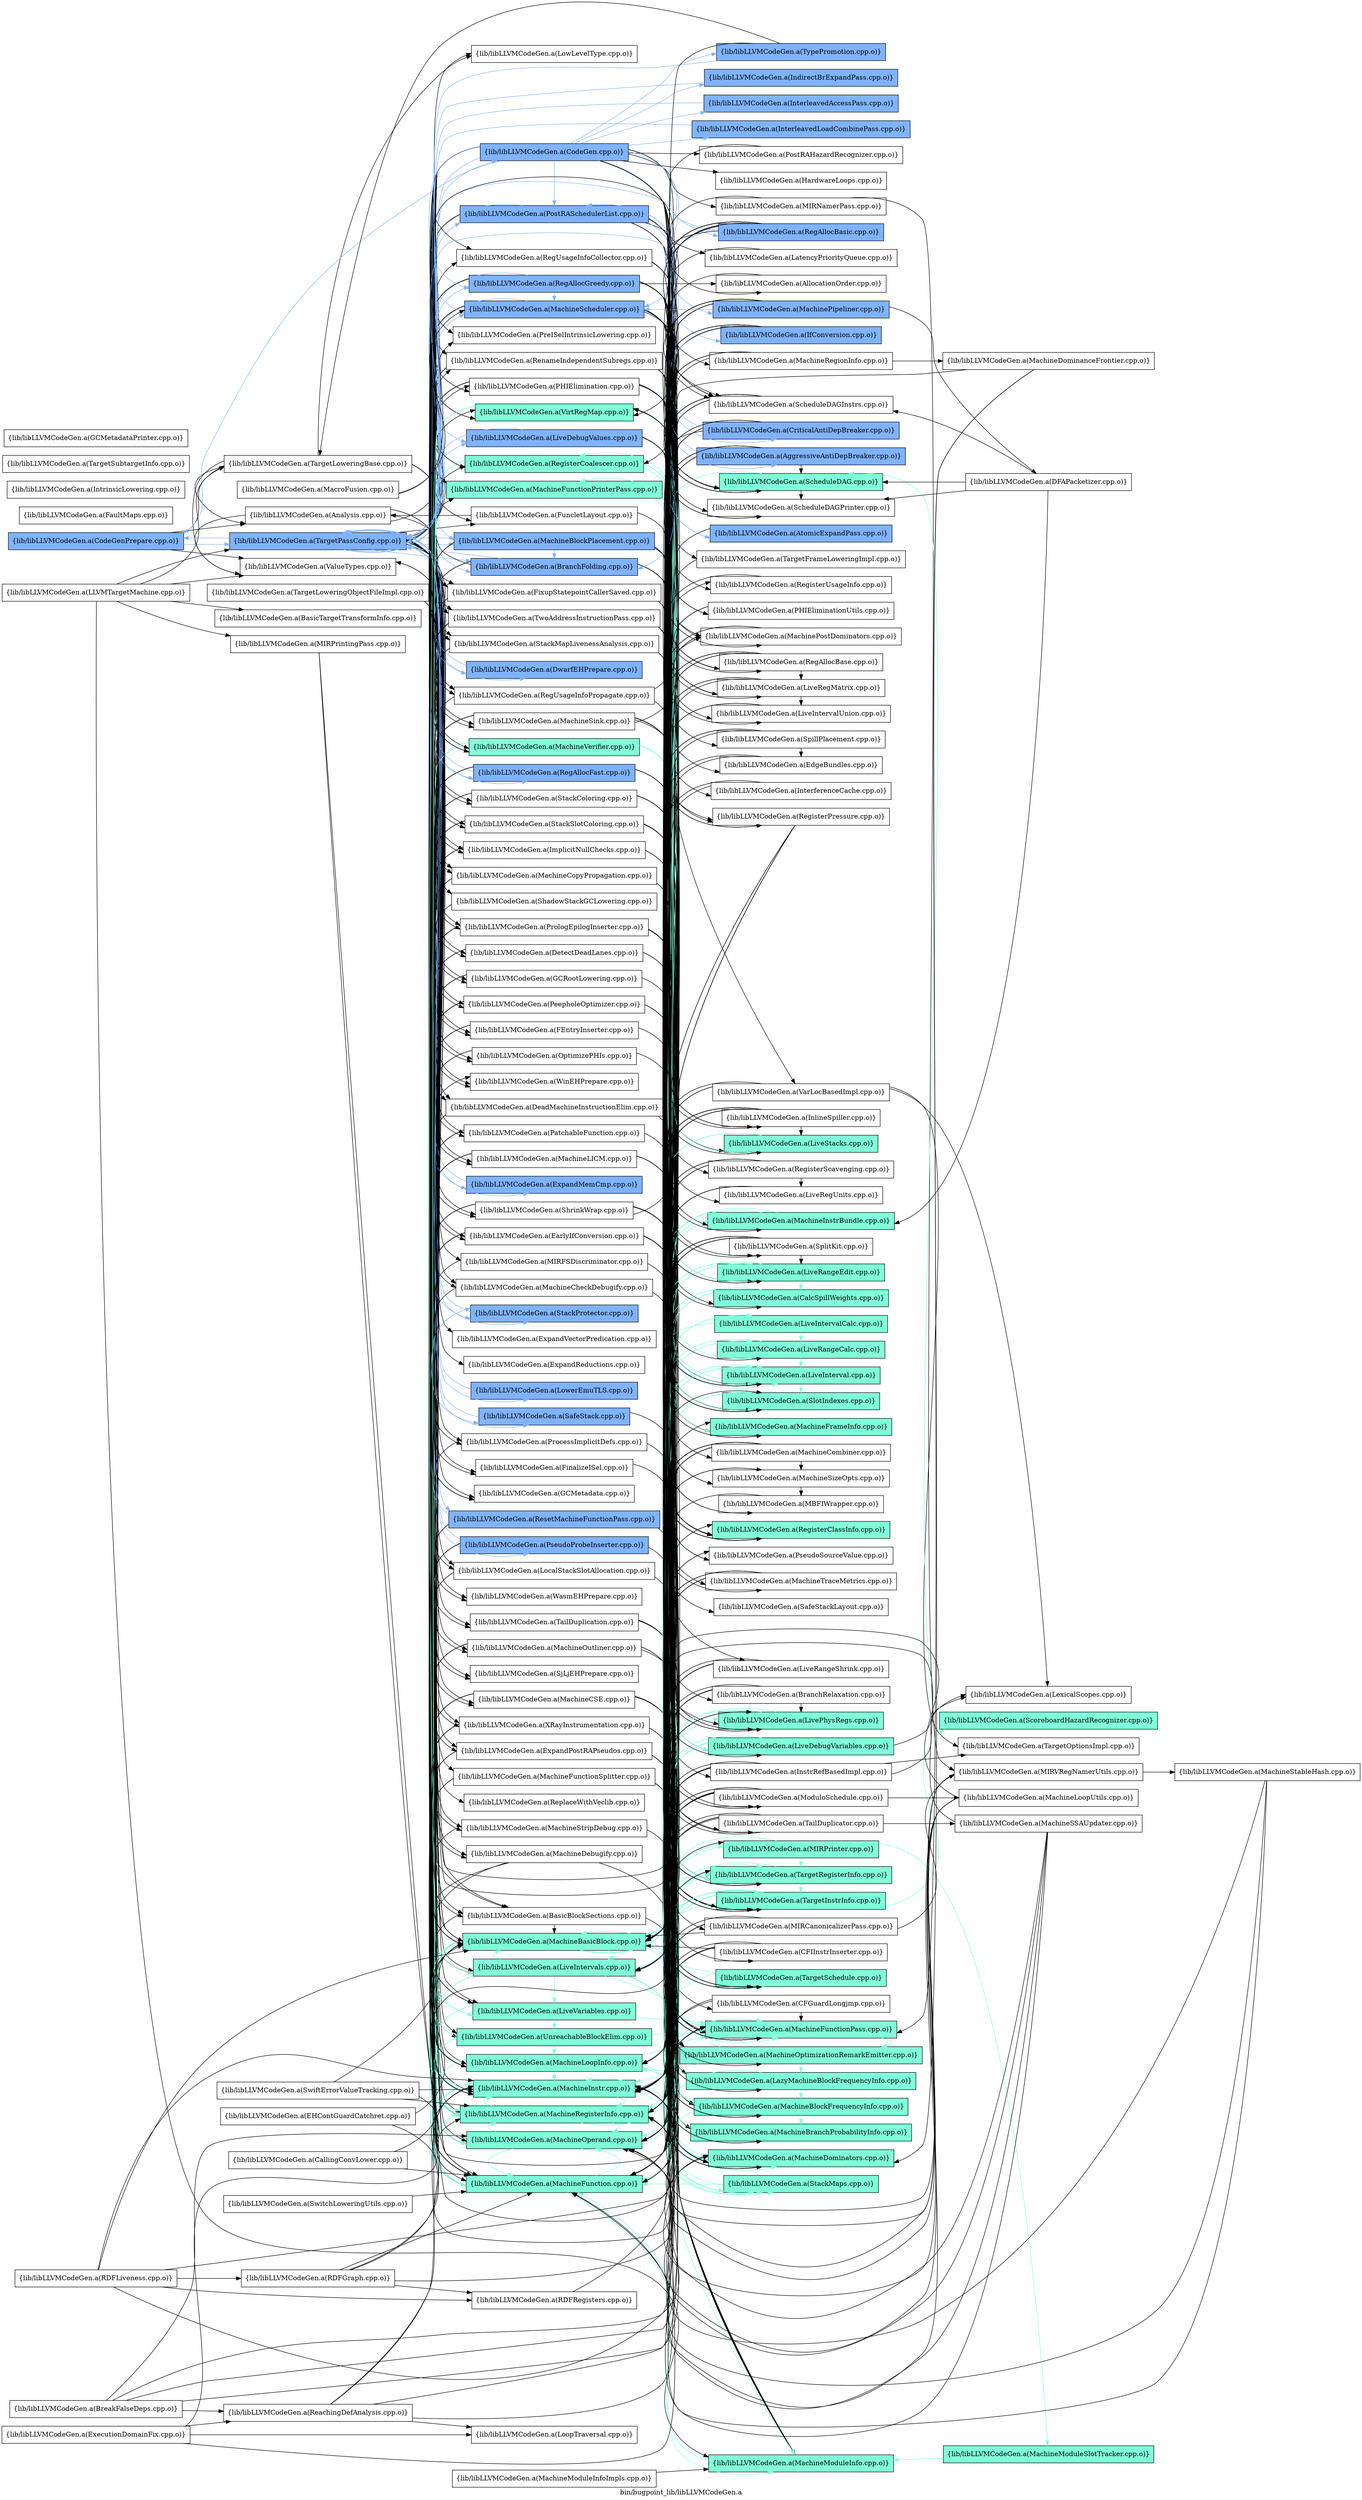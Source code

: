 digraph "bin/bugpoint_lib/libLLVMCodeGen.a" {
	label="bin/bugpoint_lib/libLLVMCodeGen.a";
	rankdir=LR;
	{ rank=same; Node0x55a8dd949bc8;  }
	{ rank=same; Node0x55a8dd94def8; Node0x55a8dd9415b8; Node0x55a8dd943228; Node0x55a8dd9623a8;  }
	{ rank=same; Node0x55a8dd966ea8; Node0x55a8dd965328; Node0x55a8dd963d98; Node0x55a8dd966e08; Node0x55a8dd9633e8; Node0x55a8dd942648; Node0x55a8dd94d228; Node0x55a8dd9612c8; Node0x55a8dd960c38; Node0x55a8dd94fd48; Node0x55a8dd942328; Node0x55a8dd9655f8; Node0x55a8dd964018; Node0x55a8dd942e68; Node0x55a8dd944d08; Node0x55a8dd94dc28; Node0x55a8dd95c188; Node0x55a8dd94c198; Node0x55a8dd942cd8; Node0x55a8dd944448; Node0x55a8dd94f208; Node0x55a8dd94e5d8; Node0x55a8dd94de58; Node0x55a8dd94cb48; Node0x55a8dd94c468; Node0x55a8dd958498; Node0x55a8dd9577c8; Node0x55a8dd9590c8; Node0x55a8dd958b28; Node0x55a8dd959988; Node0x55a8dd94ba18; Node0x55a8dd950e78; Node0x55a8dd951d78; Node0x55a8dd952958; Node0x55a8dd95d628; Node0x55a8dd95d218; Node0x55a8dd95cf98; Node0x55a8dd95c2c8; Node0x55a8dd95c138; Node0x55a8dd95b4b8; Node0x55a8dd95b1e8; Node0x55a8dd95a3d8; Node0x55a8dd95a108; Node0x55a8dd95a1f8; Node0x55a8dd95b648; Node0x55a8dd953858; Node0x55a8dd94b978; Node0x55a8dd94b248; Node0x55a8dd94c1e8; Node0x55a8dd94e4e8; Node0x55a8dd94d3b8; Node0x55a8dd950978; Node0x55a8dd9506f8; Node0x55a8dd952188; Node0x55a8dd952638; Node0x55a8dd952db8; Node0x55a8dd949a88; Node0x55a8dd94a758; Node0x55a8dd945488; Node0x55a8dd945fc8; Node0x55a8dd946ce8; Node0x55a8dd946518; Node0x55a8dd9470a8; Node0x55a8dd947d78; Node0x55a8dd948908; Node0x55a8dd948188; Node0x55a8dd948e58; Node0x55a8dd95e3e8; Node0x55a8dd95d718; Node0x55a8dd960058; Node0x55a8dd9602d8; Node0x55a8dd961278; Node0x55a8dd9595c8; Node0x55a8dd95d6c8; Node0x55a8dd95e898; Node0x55a8dd95efc8;  }
	{ rank=same; Node0x55a8dd94ffc8; Node0x55a8dd950c98; Node0x55a8dd940168; Node0x55a8dd965828; Node0x55a8dd949d58; Node0x55a8dd95f7e8; Node0x55a8dd93f6c8; Node0x55a8dd9408e8; Node0x55a8dd964c48; Node0x55a8dd94d548; Node0x55a8dd948868; Node0x55a8dd965878; Node0x55a8dd967088; Node0x55a8dd963668; Node0x55a8dd946978; Node0x55a8dd95fa68; Node0x55a8dd94e768; Node0x55a8dd94f438; Node0x55a8dd966048; Node0x55a8dd94b0b8; Node0x55a8dd94c8c8; Node0x55a8dd94aa78; Node0x55a8dd94a258; Node0x55a8dd944588; Node0x55a8dd94e2b8; Node0x55a8dd941068; Node0x55a8dd94bba8; Node0x55a8dd94a488; Node0x55a8dd950428; Node0x55a8dd9501f8; Node0x55a8dd94f488; Node0x55a8dd942be8; Node0x55a8dd945258; Node0x55a8dd951878; Node0x55a8dd94e588; Node0x55a8dd94d4a8; Node0x55a8dd9588a8; Node0x55a8dd95d8a8; Node0x55a8dd943188; Node0x55a8dd944358; Node0x55a8dd94db88; Node0x55a8dd95bf58; Node0x55a8dd95b6e8; Node0x55a8dd94e538; Node0x55a8dd949c68; Node0x55a8dd94a438; Node0x55a8dd94aac8; Node0x55a8dd94b298; Node0x55a8dd95bf08; Node0x55a8dd94a118; Node0x55a8dd94a898; Node0x55a8dd946dd8; Node0x55a8dd947558; Node0x55a8dd947c88; Node0x55a8dd94f6b8; Node0x55a8dd9419c8; Node0x55a8dd951af8; Node0x55a8dd959578; Node0x55a8dd95a928; Node0x55a8dd95b8c8; Node0x55a8dd95cfe8; Node0x55a8dd953ad8; Node0x55a8dd94a8e8; Node0x55a8dd94b6a8; Node0x55a8dd9501a8; Node0x55a8dd950ec8; Node0x55a8dd960788; Node0x55a8dd94c918; Node0x55a8dd94c508; Node0x55a8dd940898; Node0x55a8dd952868; Node0x55a8dd95ec58; Node0x55a8dd95f3d8;  }
	{ rank=same; Node0x55a8dd949538; Node0x55a8dd940de8; Node0x55a8dd945ca8; Node0x55a8dd95beb8; Node0x55a8dd95c048; Node0x55a8dd954708; Node0x55a8dd9495d8; Node0x55a8dd940d98; Node0x55a8dd942a58;  }
	{ rank=same; Node0x55a8dd949bc8;  }
	{ rank=same; Node0x55a8dd94def8; Node0x55a8dd9415b8; Node0x55a8dd943228; Node0x55a8dd9623a8;  }
	{ rank=same; Node0x55a8dd966ea8; Node0x55a8dd965328; Node0x55a8dd963d98; Node0x55a8dd966e08; Node0x55a8dd9633e8; Node0x55a8dd942648; Node0x55a8dd94d228; Node0x55a8dd9612c8; Node0x55a8dd960c38; Node0x55a8dd94fd48; Node0x55a8dd942328; Node0x55a8dd9655f8; Node0x55a8dd964018; Node0x55a8dd942e68; Node0x55a8dd944d08; Node0x55a8dd94dc28; Node0x55a8dd95c188; Node0x55a8dd94c198; Node0x55a8dd942cd8; Node0x55a8dd944448; Node0x55a8dd94f208; Node0x55a8dd94e5d8; Node0x55a8dd94de58; Node0x55a8dd94cb48; Node0x55a8dd94c468; Node0x55a8dd958498; Node0x55a8dd9577c8; Node0x55a8dd9590c8; Node0x55a8dd958b28; Node0x55a8dd959988; Node0x55a8dd94ba18; Node0x55a8dd950e78; Node0x55a8dd951d78; Node0x55a8dd952958; Node0x55a8dd95d628; Node0x55a8dd95d218; Node0x55a8dd95cf98; Node0x55a8dd95c2c8; Node0x55a8dd95c138; Node0x55a8dd95b4b8; Node0x55a8dd95b1e8; Node0x55a8dd95a3d8; Node0x55a8dd95a108; Node0x55a8dd95a1f8; Node0x55a8dd95b648; Node0x55a8dd953858; Node0x55a8dd94b978; Node0x55a8dd94b248; Node0x55a8dd94c1e8; Node0x55a8dd94e4e8; Node0x55a8dd94d3b8; Node0x55a8dd950978; Node0x55a8dd9506f8; Node0x55a8dd952188; Node0x55a8dd952638; Node0x55a8dd952db8; Node0x55a8dd949a88; Node0x55a8dd94a758; Node0x55a8dd945488; Node0x55a8dd945fc8; Node0x55a8dd946ce8; Node0x55a8dd946518; Node0x55a8dd9470a8; Node0x55a8dd947d78; Node0x55a8dd948908; Node0x55a8dd948188; Node0x55a8dd948e58; Node0x55a8dd95e3e8; Node0x55a8dd95d718; Node0x55a8dd960058; Node0x55a8dd9602d8; Node0x55a8dd961278; Node0x55a8dd9595c8; Node0x55a8dd95d6c8; Node0x55a8dd95e898; Node0x55a8dd95efc8;  }
	{ rank=same; Node0x55a8dd94ffc8; Node0x55a8dd950c98; Node0x55a8dd940168; Node0x55a8dd965828; Node0x55a8dd949d58; Node0x55a8dd95f7e8; Node0x55a8dd93f6c8; Node0x55a8dd9408e8; Node0x55a8dd964c48; Node0x55a8dd94d548; Node0x55a8dd948868; Node0x55a8dd965878; Node0x55a8dd967088; Node0x55a8dd963668; Node0x55a8dd946978; Node0x55a8dd95fa68; Node0x55a8dd94e768; Node0x55a8dd94f438; Node0x55a8dd966048; Node0x55a8dd94b0b8; Node0x55a8dd94c8c8; Node0x55a8dd94aa78; Node0x55a8dd94a258; Node0x55a8dd944588; Node0x55a8dd94e2b8; Node0x55a8dd941068; Node0x55a8dd94bba8; Node0x55a8dd94a488; Node0x55a8dd950428; Node0x55a8dd9501f8; Node0x55a8dd94f488; Node0x55a8dd942be8; Node0x55a8dd945258; Node0x55a8dd951878; Node0x55a8dd94e588; Node0x55a8dd94d4a8; Node0x55a8dd9588a8; Node0x55a8dd95d8a8; Node0x55a8dd943188; Node0x55a8dd944358; Node0x55a8dd94db88; Node0x55a8dd95bf58; Node0x55a8dd95b6e8; Node0x55a8dd94e538; Node0x55a8dd949c68; Node0x55a8dd94a438; Node0x55a8dd94aac8; Node0x55a8dd94b298; Node0x55a8dd95bf08; Node0x55a8dd94a118; Node0x55a8dd94a898; Node0x55a8dd946dd8; Node0x55a8dd947558; Node0x55a8dd947c88; Node0x55a8dd94f6b8; Node0x55a8dd9419c8; Node0x55a8dd951af8; Node0x55a8dd959578; Node0x55a8dd95a928; Node0x55a8dd95b8c8; Node0x55a8dd95cfe8; Node0x55a8dd953ad8; Node0x55a8dd94a8e8; Node0x55a8dd94b6a8; Node0x55a8dd9501a8; Node0x55a8dd950ec8; Node0x55a8dd960788; Node0x55a8dd94c918; Node0x55a8dd94c508; Node0x55a8dd940898; Node0x55a8dd952868; Node0x55a8dd95ec58; Node0x55a8dd95f3d8;  }
	{ rank=same; Node0x55a8dd949538; Node0x55a8dd940de8; Node0x55a8dd945ca8; Node0x55a8dd95beb8; Node0x55a8dd95c048; Node0x55a8dd954708; Node0x55a8dd9495d8; Node0x55a8dd940d98; Node0x55a8dd942a58;  }

	Node0x55a8dd949bc8 [shape=record,shape=box,group=2,style=filled,fillcolor="0.600000 0.5 1",label="{lib/libLLVMCodeGen.a(CodeGenPrepare.cpp.o)}"];
	Node0x55a8dd949bc8 -> Node0x55a8dd94def8;
	Node0x55a8dd949bc8 -> Node0x55a8dd9415b8;
	Node0x55a8dd949bc8 -> Node0x55a8dd943228[color="0.600000 0.5 1"];
	Node0x55a8dd949bc8 -> Node0x55a8dd9623a8;
	Node0x55a8dd9612c8 [shape=record,shape=box,group=2,style=filled,fillcolor="0.600000 0.5 1",label="{lib/libLLVMCodeGen.a(ExpandMemCmp.cpp.o)}"];
	Node0x55a8dd9612c8 -> Node0x55a8dd943228[color="0.600000 0.5 1"];
	Node0x55a8dd960c38 [shape=record,shape=box,group=0,label="{lib/libLLVMCodeGen.a(ExpandVectorPredication.cpp.o)}"];
	Node0x55a8dd946dd8 [shape=record,shape=box,group=0,label="{lib/libLLVMCodeGen.a(HardwareLoops.cpp.o)}"];
	Node0x55a8dd94c198 [shape=record,shape=box,group=2,style=filled,fillcolor="0.600000 0.5 1",label="{lib/libLLVMCodeGen.a(SafeStack.cpp.o)}"];
	Node0x55a8dd94c198 -> Node0x55a8dd94bba8;
	Node0x55a8dd94c198 -> Node0x55a8dd943228[color="0.600000 0.5 1"];
	Node0x55a8dd960468 [shape=record,shape=box,group=0,label="{lib/libLLVMCodeGen.a(FaultMaps.cpp.o)}"];
	Node0x55a8dd966e08 [shape=record,shape=box,group=1,style=filled,fillcolor="0.450000 0.5 1",label="{lib/libLLVMCodeGen.a(MachineFunction.cpp.o)}"];
	Node0x55a8dd966e08 -> Node0x55a8dd965328[color="0.450000 0.5 1"];
	Node0x55a8dd966e08 -> Node0x55a8dd9408e8[color="0.450000 0.5 1"];
	Node0x55a8dd966e08 -> Node0x55a8dd963d98[color="0.450000 0.5 1"];
	Node0x55a8dd966e08 -> Node0x55a8dd964c48[color="0.450000 0.5 1"];
	Node0x55a8dd966e08 -> Node0x55a8dd9633e8[color="0.450000 0.5 1"];
	Node0x55a8dd966e08 -> Node0x55a8dd942648[color="0.450000 0.5 1"];
	Node0x55a8dd966e08 -> Node0x55a8dd94d548;
	Node0x55a8dd966e08 -> Node0x55a8dd95f7e8[color="0.450000 0.5 1"];
	Node0x55a8dd966e08 -> Node0x55a8dd95d6c8;
	Node0x55a8dd967088 [shape=record,shape=box,group=1,style=filled,fillcolor="0.450000 0.5 1",label="{lib/libLLVMCodeGen.a(MachineFunctionPass.cpp.o)}"];
	Node0x55a8dd967088 -> Node0x55a8dd9655f8[color="0.450000 0.5 1"];
	Node0x55a8dd967088 -> Node0x55a8dd964c48[color="0.450000 0.5 1"];
	Node0x55a8dd967088 -> Node0x55a8dd963668[color="0.450000 0.5 1"];
	Node0x55a8dd963d98 [shape=record,shape=box,group=1,style=filled,fillcolor="0.450000 0.5 1",label="{lib/libLLVMCodeGen.a(MachineInstr.cpp.o)}"];
	Node0x55a8dd963d98 -> Node0x55a8dd965328[color="0.450000 0.5 1"];
	Node0x55a8dd963d98 -> Node0x55a8dd966e08[color="0.450000 0.5 1"];
	Node0x55a8dd963d98 -> Node0x55a8dd9633e8[color="0.450000 0.5 1"];
	Node0x55a8dd963d98 -> Node0x55a8dd942648[color="0.450000 0.5 1"];
	Node0x55a8dd963d98 -> Node0x55a8dd93f6c8[color="0.450000 0.5 1"];
	Node0x55a8dd963d98 -> Node0x55a8dd95f7e8[color="0.450000 0.5 1"];
	Node0x55a8dd9627b8 [shape=record,shape=box,group=0,label="{lib/libLLVMCodeGen.a(MachineModuleInfoImpls.cpp.o)}"];
	Node0x55a8dd9627b8 -> Node0x55a8dd964c48;
	Node0x55a8dd93f6c8 [shape=record,shape=box,group=1,style=filled,fillcolor="0.450000 0.5 1",label="{lib/libLLVMCodeGen.a(StackMaps.cpp.o)}"];
	Node0x55a8dd93f6c8 -> Node0x55a8dd966e08[color="0.450000 0.5 1"];
	Node0x55a8dd93f6c8 -> Node0x55a8dd963d98[color="0.450000 0.5 1"];
	Node0x55a8dd93f6c8 -> Node0x55a8dd95f7e8[color="0.450000 0.5 1"];
	Node0x55a8dd965328 [shape=record,shape=box,group=1,style=filled,fillcolor="0.450000 0.5 1",label="{lib/libLLVMCodeGen.a(MachineBasicBlock.cpp.o)}"];
	Node0x55a8dd965328 -> Node0x55a8dd94fd48[color="0.450000 0.5 1"];
	Node0x55a8dd965328 -> Node0x55a8dd94ffc8[color="0.450000 0.5 1"];
	Node0x55a8dd965328 -> Node0x55a8dd950c98[color="0.450000 0.5 1"];
	Node0x55a8dd965328 -> Node0x55a8dd942328[color="0.450000 0.5 1"];
	Node0x55a8dd965328 -> Node0x55a8dd940168[color="0.450000 0.5 1"];
	Node0x55a8dd965328 -> Node0x55a8dd966e08[color="0.450000 0.5 1"];
	Node0x55a8dd965328 -> Node0x55a8dd965828[color="0.450000 0.5 1"];
	Node0x55a8dd965328 -> Node0x55a8dd963d98[color="0.450000 0.5 1"];
	Node0x55a8dd965328 -> Node0x55a8dd964018[color="0.450000 0.5 1"];
	Node0x55a8dd965328 -> Node0x55a8dd942648[color="0.450000 0.5 1"];
	Node0x55a8dd965328 -> Node0x55a8dd949d58[color="0.450000 0.5 1"];
	Node0x55a8dd965328 -> Node0x55a8dd95f7e8[color="0.450000 0.5 1"];
	Node0x55a8dd942648 [shape=record,shape=box,group=1,style=filled,fillcolor="0.450000 0.5 1",label="{lib/libLLVMCodeGen.a(MachineRegisterInfo.cpp.o)}"];
	Node0x55a8dd942648 -> Node0x55a8dd965328[color="0.450000 0.5 1"];
	Node0x55a8dd942648 -> Node0x55a8dd966e08[color="0.450000 0.5 1"];
	Node0x55a8dd942648 -> Node0x55a8dd963d98[color="0.450000 0.5 1"];
	Node0x55a8dd942648 -> Node0x55a8dd9633e8[color="0.450000 0.5 1"];
	Node0x55a8dd942648 -> Node0x55a8dd95f7e8[color="0.450000 0.5 1"];
	Node0x55a8dd943188 [shape=record,shape=box,group=0,label="{lib/libLLVMCodeGen.a(LiveRegMatrix.cpp.o)}"];
	Node0x55a8dd943188 -> Node0x55a8dd94fd48;
	Node0x55a8dd943188 -> Node0x55a8dd94ffc8;
	Node0x55a8dd943188 -> Node0x55a8dd944358;
	Node0x55a8dd943188 -> Node0x55a8dd967088;
	Node0x55a8dd943188 -> Node0x55a8dd961278;
	Node0x55a8dd9633e8 [shape=record,shape=box,group=1,style=filled,fillcolor="0.450000 0.5 1",label="{lib/libLLVMCodeGen.a(MachineOperand.cpp.o)}"];
	Node0x55a8dd9633e8 -> Node0x55a8dd965328[color="0.450000 0.5 1"];
	Node0x55a8dd9633e8 -> Node0x55a8dd966e08[color="0.450000 0.5 1"];
	Node0x55a8dd9633e8 -> Node0x55a8dd942648[color="0.450000 0.5 1"];
	Node0x55a8dd9633e8 -> Node0x55a8dd948868[color="0.450000 0.5 1"];
	Node0x55a8dd9633e8 -> Node0x55a8dd94d548;
	Node0x55a8dd9633e8 -> Node0x55a8dd95f7e8[color="0.450000 0.5 1"];
	Node0x55a8dd95f7e8 [shape=record,shape=box,group=1,style=filled,fillcolor="0.450000 0.5 1",label="{lib/libLLVMCodeGen.a(TargetRegisterInfo.cpp.o)}"];
	Node0x55a8dd95f7e8 -> Node0x55a8dd942648[color="0.450000 0.5 1"];
	Node0x55a8dd95f7e8 -> Node0x55a8dd941068[color="0.450000 0.5 1"];
	Node0x55a8dd94ade8 [shape=record,shape=box,group=0,label="{lib/libLLVMCodeGen.a(CallingConvLower.cpp.o)}"];
	Node0x55a8dd94ade8 -> Node0x55a8dd9408e8;
	Node0x55a8dd94ade8 -> Node0x55a8dd966e08;
	Node0x55a8dd9484f8 [shape=record,shape=box,group=0,label="{lib/libLLVMCodeGen.a(IntrinsicLowering.cpp.o)}"];
	Node0x55a8dd9408e8 [shape=record,shape=box,group=1,style=filled,fillcolor="0.450000 0.5 1",label="{lib/libLLVMCodeGen.a(MachineFrameInfo.cpp.o)}"];
	Node0x55a8dd9408e8 -> Node0x55a8dd942648[color="0.450000 0.5 1"];
	Node0x55a8dd9415b8 [shape=record,shape=box,group=0,label="{lib/libLLVMCodeGen.a(TargetLoweringBase.cpp.o)}"];
	Node0x55a8dd9415b8 -> Node0x55a8dd94def8;
	Node0x55a8dd9415b8 -> Node0x55a8dd966ea8;
	Node0x55a8dd9415b8 -> Node0x55a8dd965328;
	Node0x55a8dd9415b8 -> Node0x55a8dd966e08;
	Node0x55a8dd9415b8 -> Node0x55a8dd963d98;
	Node0x55a8dd9415b8 -> Node0x55a8dd9633e8;
	Node0x55a8dd9415b8 -> Node0x55a8dd942648;
	Node0x55a8dd9415b8 -> Node0x55a8dd9623a8;
	Node0x55a8dd9623a8 [shape=record,shape=box,group=0,label="{lib/libLLVMCodeGen.a(ValueTypes.cpp.o)}"];
	Node0x55a8dd950c98 [shape=record,shape=box,group=1,style=filled,fillcolor="0.450000 0.5 1",label="{lib/libLLVMCodeGen.a(LivePhysRegs.cpp.o)}"];
	Node0x55a8dd950c98 -> Node0x55a8dd965328[color="0.450000 0.5 1"];
	Node0x55a8dd950c98 -> Node0x55a8dd963d98[color="0.450000 0.5 1"];
	Node0x55a8dd950c98 -> Node0x55a8dd942648[color="0.450000 0.5 1"];
	Node0x55a8dd950c98 -> Node0x55a8dd95f7e8[color="0.450000 0.5 1"];
	Node0x55a8dd942328 [shape=record,shape=box,group=1,style=filled,fillcolor="0.450000 0.5 1",label="{lib/libLLVMCodeGen.a(LiveVariables.cpp.o)}"];
	Node0x55a8dd942328 -> Node0x55a8dd965328[color="0.450000 0.5 1"];
	Node0x55a8dd942328 -> Node0x55a8dd967088[color="0.450000 0.5 1"];
	Node0x55a8dd942328 -> Node0x55a8dd963d98[color="0.450000 0.5 1"];
	Node0x55a8dd942328 -> Node0x55a8dd942648[color="0.450000 0.5 1"];
	Node0x55a8dd942328 -> Node0x55a8dd9602d8[color="0.450000 0.5 1"];
	Node0x55a8dd940168 [shape=record,shape=box,group=1,style=filled,fillcolor="0.450000 0.5 1",label="{lib/libLLVMCodeGen.a(MachineDominators.cpp.o)}"];
	Node0x55a8dd940168 -> Node0x55a8dd965328[color="0.450000 0.5 1"];
	Node0x55a8dd940168 -> Node0x55a8dd967088[color="0.450000 0.5 1"];
	Node0x55a8dd941068 [shape=record,shape=box,group=1,style=filled,fillcolor="0.450000 0.5 1",label="{lib/libLLVMCodeGen.a(TargetInstrInfo.cpp.o)}"];
	Node0x55a8dd941068 -> Node0x55a8dd965328[color="0.450000 0.5 1"];
	Node0x55a8dd941068 -> Node0x55a8dd966e08[color="0.450000 0.5 1"];
	Node0x55a8dd941068 -> Node0x55a8dd963d98[color="0.450000 0.5 1"];
	Node0x55a8dd941068 -> Node0x55a8dd9633e8[color="0.450000 0.5 1"];
	Node0x55a8dd941068 -> Node0x55a8dd942648[color="0.450000 0.5 1"];
	Node0x55a8dd941068 -> Node0x55a8dd93f6c8[color="0.450000 0.5 1"];
	Node0x55a8dd941068 -> Node0x55a8dd940de8[color="0.450000 0.5 1"];
	Node0x55a8dd941068 -> Node0x55a8dd95fa68[color="0.450000 0.5 1"];
	Node0x55a8dd940898 [shape=record,shape=box,group=0,label="{lib/libLLVMCodeGen.a(TargetFrameLoweringImpl.cpp.o)}"];
	Node0x55a8dd940898 -> Node0x55a8dd942648;
	Node0x55a8dd942a58 [shape=record,shape=box,group=0,label="{lib/libLLVMCodeGen.a(TargetOptionsImpl.cpp.o)}"];
	Node0x55a8dd95f388 [shape=record,shape=box,group=0,label="{lib/libLLVMCodeGen.a(TargetSubtargetInfo.cpp.o)}"];
	Node0x55a8dd94e3f8 [shape=record,shape=box,group=0,label="{lib/libLLVMCodeGen.a(MacroFusion.cpp.o)}"];
	Node0x55a8dd94e3f8 -> Node0x55a8dd942e68;
	Node0x55a8dd94e3f8 -> Node0x55a8dd94a258;
	Node0x55a8dd95bf08 [shape=record,shape=box,group=2,style=filled,fillcolor="0.600000 0.5 1",label="{lib/libLLVMCodeGen.a(AtomicExpandPass.cpp.o)}"];
	Node0x55a8dd95bf08 -> Node0x55a8dd943228[color="0.600000 0.5 1"];
	Node0x55a8dd95bf08 -> Node0x55a8dd9623a8;
	Node0x55a8dd95b788 [shape=record,shape=box,group=0,label="{lib/libLLVMCodeGen.a(BasicTargetTransformInfo.cpp.o)}"];
	Node0x55a8dd94bab8 [shape=record,shape=box,group=0,label="{lib/libLLVMCodeGen.a(BreakFalseDeps.cpp.o)}"];
	Node0x55a8dd94bab8 -> Node0x55a8dd950c98;
	Node0x55a8dd94bab8 -> Node0x55a8dd967088;
	Node0x55a8dd94bab8 -> Node0x55a8dd9633e8;
	Node0x55a8dd94bab8 -> Node0x55a8dd94b7e8;
	Node0x55a8dd94bab8 -> Node0x55a8dd94b0b8;
	Node0x55a8dd94a118 [shape=record,shape=box,group=0,label="{lib/libLLVMCodeGen.a(CFGuardLongjmp.cpp.o)}"];
	Node0x55a8dd94a118 -> Node0x55a8dd966e08;
	Node0x55a8dd94a118 -> Node0x55a8dd967088;
	Node0x55a8dd94a118 -> Node0x55a8dd963d98;
	Node0x55a8dd94a898 [shape=record,shape=box,group=0,label="{lib/libLLVMCodeGen.a(CFIInstrInserter.cpp.o)}"];
	Node0x55a8dd94a898 -> Node0x55a8dd965328;
	Node0x55a8dd94a898 -> Node0x55a8dd966e08;
	Node0x55a8dd94a898 -> Node0x55a8dd967088;
	Node0x55a8dd94a898 -> Node0x55a8dd963d98;
	Node0x55a8dd94d228 [shape=record,shape=box,group=0,label="{lib/libLLVMCodeGen.a(EarlyIfConversion.cpp.o)}"];
	Node0x55a8dd94d228 -> Node0x55a8dd965328;
	Node0x55a8dd94d228 -> Node0x55a8dd965878;
	Node0x55a8dd94d228 -> Node0x55a8dd940168;
	Node0x55a8dd94d228 -> Node0x55a8dd966e08;
	Node0x55a8dd94d228 -> Node0x55a8dd967088;
	Node0x55a8dd94d228 -> Node0x55a8dd963d98;
	Node0x55a8dd94d228 -> Node0x55a8dd964018;
	Node0x55a8dd94d228 -> Node0x55a8dd9633e8;
	Node0x55a8dd94d228 -> Node0x55a8dd963668;
	Node0x55a8dd94d228 -> Node0x55a8dd942648;
	Node0x55a8dd94d228 -> Node0x55a8dd946978;
	Node0x55a8dd94d228 -> Node0x55a8dd95fa68;
	Node0x55a8dd962218 [shape=record,shape=box,group=0,label="{lib/libLLVMCodeGen.a(EHContGuardCatchret.cpp.o)}"];
	Node0x55a8dd962218 -> Node0x55a8dd965328;
	Node0x55a8dd962218 -> Node0x55a8dd967088;
	Node0x55a8dd961a48 [shape=record,shape=box,group=0,label="{lib/libLLVMCodeGen.a(ExecutionDomainFix.cpp.o)}"];
	Node0x55a8dd961a48 -> Node0x55a8dd966188;
	Node0x55a8dd961a48 -> Node0x55a8dd967088;
	Node0x55a8dd961a48 -> Node0x55a8dd942648;
	Node0x55a8dd961a48 -> Node0x55a8dd94b7e8;
	Node0x55a8dd947558 [shape=record,shape=box,group=2,style=filled,fillcolor="0.600000 0.5 1",label="{lib/libLLVMCodeGen.a(IndirectBrExpandPass.cpp.o)}"];
	Node0x55a8dd947558 -> Node0x55a8dd943228[color="0.600000 0.5 1"];
	Node0x55a8dd947c88 [shape=record,shape=box,group=2,style=filled,fillcolor="0.600000 0.5 1",label="{lib/libLLVMCodeGen.a(InterleavedAccessPass.cpp.o)}"];
	Node0x55a8dd947c88 -> Node0x55a8dd943228[color="0.600000 0.5 1"];
	Node0x55a8dd94f6b8 [shape=record,shape=box,group=0,label="{lib/libLLVMCodeGen.a(LiveRangeShrink.cpp.o)}"];
	Node0x55a8dd94f6b8 -> Node0x55a8dd965328;
	Node0x55a8dd94f6b8 -> Node0x55a8dd967088;
	Node0x55a8dd94f6b8 -> Node0x55a8dd963d98;
	Node0x55a8dd94f6b8 -> Node0x55a8dd942648;
	Node0x55a8dd966908 [shape=record,shape=box,group=0,label="{lib/libLLVMCodeGen.a(LLVMTargetMachine.cpp.o)}"];
	Node0x55a8dd966908 -> Node0x55a8dd95b788;
	Node0x55a8dd966908 -> Node0x55a8dd964c48;
	Node0x55a8dd966908 -> Node0x55a8dd94c2d8;
	Node0x55a8dd966908 -> Node0x55a8dd9415b8;
	Node0x55a8dd966908 -> Node0x55a8dd943228;
	Node0x55a8dd966908 -> Node0x55a8dd9623a8;
	Node0x55a8dd9419c8 [shape=record,shape=box,group=0,label="{lib/libLLVMCodeGen.a(MachineCombiner.cpp.o)}"];
	Node0x55a8dd9419c8 -> Node0x55a8dd951878;
	Node0x55a8dd9419c8 -> Node0x55a8dd965328;
	Node0x55a8dd9419c8 -> Node0x55a8dd940168;
	Node0x55a8dd9419c8 -> Node0x55a8dd966e08;
	Node0x55a8dd9419c8 -> Node0x55a8dd967088;
	Node0x55a8dd9419c8 -> Node0x55a8dd963d98;
	Node0x55a8dd9419c8 -> Node0x55a8dd964018;
	Node0x55a8dd9419c8 -> Node0x55a8dd942648;
	Node0x55a8dd9419c8 -> Node0x55a8dd942be8;
	Node0x55a8dd9419c8 -> Node0x55a8dd946978;
	Node0x55a8dd9419c8 -> Node0x55a8dd94b0b8;
	Node0x55a8dd9419c8 -> Node0x55a8dd95fa68;
	Node0x55a8dd942e68 [shape=record,shape=box,group=2,style=filled,fillcolor="0.600000 0.5 1",label="{lib/libLLVMCodeGen.a(MachineScheduler.cpp.o)}"];
	Node0x55a8dd942e68 -> Node0x55a8dd94fd48;
	Node0x55a8dd942e68 -> Node0x55a8dd94ffc8;
	Node0x55a8dd942e68 -> Node0x55a8dd965328;
	Node0x55a8dd942e68 -> Node0x55a8dd940168;
	Node0x55a8dd942e68 -> Node0x55a8dd966e08;
	Node0x55a8dd942e68 -> Node0x55a8dd967088;
	Node0x55a8dd942e68 -> Node0x55a8dd963d98;
	Node0x55a8dd942e68 -> Node0x55a8dd964018;
	Node0x55a8dd942e68 -> Node0x55a8dd944d08;
	Node0x55a8dd942e68 -> Node0x55a8dd94b0b8;
	Node0x55a8dd942e68 -> Node0x55a8dd94c8c8;
	Node0x55a8dd942e68 -> Node0x55a8dd94aa78;
	Node0x55a8dd942e68 -> Node0x55a8dd94a258;
	Node0x55a8dd942e68 -> Node0x55a8dd949d58;
	Node0x55a8dd942e68 -> Node0x55a8dd943228[color="0.600000 0.5 1"];
	Node0x55a8dd942e68 -> Node0x55a8dd95fa68;
	Node0x55a8dd94dc28 [shape=record,shape=box,group=2,style=filled,fillcolor="0.600000 0.5 1",label="{lib/libLLVMCodeGen.a(PseudoProbeInserter.cpp.o)}"];
	Node0x55a8dd94dc28 -> Node0x55a8dd965328;
	Node0x55a8dd94dc28 -> Node0x55a8dd966e08;
	Node0x55a8dd94dc28 -> Node0x55a8dd967088;
	Node0x55a8dd94dc28 -> Node0x55a8dd963d98;
	Node0x55a8dd94dc28 -> Node0x55a8dd943228[color="0.600000 0.5 1"];
	Node0x55a8dd94b7e8 [shape=record,shape=box,group=0,label="{lib/libLLVMCodeGen.a(ReachingDefAnalysis.cpp.o)}"];
	Node0x55a8dd94b7e8 -> Node0x55a8dd950c98;
	Node0x55a8dd94b7e8 -> Node0x55a8dd966188;
	Node0x55a8dd94b7e8 -> Node0x55a8dd965328;
	Node0x55a8dd94b7e8 -> Node0x55a8dd967088;
	Node0x55a8dd94b7e8 -> Node0x55a8dd963d98;
	Node0x55a8dd942508 [shape=record,shape=box,group=0,label="{lib/libLLVMCodeGen.a(TargetLoweringObjectFileImpl.cpp.o)}"];
	Node0x55a8dd942508 -> Node0x55a8dd965328;
	Node0x55a8dd942508 -> Node0x55a8dd966e08;
	Node0x55a8dd942508 -> Node0x55a8dd942cd8;
	Node0x55a8dd943228 [shape=record,shape=box,group=2,style=filled,fillcolor="0.600000 0.5 1",label="{lib/libLLVMCodeGen.a(TargetPassConfig.cpp.o)}"];
	Node0x55a8dd943228 -> Node0x55a8dd949bc8[color="0.600000 0.5 1"];
	Node0x55a8dd943228 -> Node0x55a8dd94d228;
	Node0x55a8dd943228 -> Node0x55a8dd9612c8[color="0.600000 0.5 1"];
	Node0x55a8dd943228 -> Node0x55a8dd960c38;
	Node0x55a8dd943228 -> Node0x55a8dd94fd48;
	Node0x55a8dd943228 -> Node0x55a8dd942328;
	Node0x55a8dd943228 -> Node0x55a8dd9655f8;
	Node0x55a8dd943228 -> Node0x55a8dd964018;
	Node0x55a8dd943228 -> Node0x55a8dd942e68[color="0.600000 0.5 1"];
	Node0x55a8dd943228 -> Node0x55a8dd944d08;
	Node0x55a8dd943228 -> Node0x55a8dd94dc28[color="0.600000 0.5 1"];
	Node0x55a8dd943228 -> Node0x55a8dd95c188;
	Node0x55a8dd943228 -> Node0x55a8dd94c198[color="0.600000 0.5 1"];
	Node0x55a8dd943228 -> Node0x55a8dd942cd8;
	Node0x55a8dd943228 -> Node0x55a8dd944448[color="0.600000 0.5 1"];
	Node0x55a8dd943228 -> Node0x55a8dd94f208[color="0.600000 0.5 1"];
	Node0x55a8dd943228 -> Node0x55a8dd94e5d8;
	Node0x55a8dd943228 -> Node0x55a8dd94de58[color="0.600000 0.5 1"];
	Node0x55a8dd943228 -> Node0x55a8dd94cb48;
	Node0x55a8dd943228 -> Node0x55a8dd94c468;
	Node0x55a8dd943228 -> Node0x55a8dd958498;
	Node0x55a8dd943228 -> Node0x55a8dd9577c8;
	Node0x55a8dd943228 -> Node0x55a8dd9590c8;
	Node0x55a8dd943228 -> Node0x55a8dd958b28;
	Node0x55a8dd943228 -> Node0x55a8dd959988[color="0.600000 0.5 1"];
	Node0x55a8dd943228 -> Node0x55a8dd94ba18[color="0.600000 0.5 1"];
	Node0x55a8dd943228 -> Node0x55a8dd950e78[color="0.600000 0.5 1"];
	Node0x55a8dd943228 -> Node0x55a8dd951d78;
	Node0x55a8dd943228 -> Node0x55a8dd952958;
	Node0x55a8dd943228 -> Node0x55a8dd95d628;
	Node0x55a8dd943228 -> Node0x55a8dd95d218[color="0.600000 0.5 1"];
	Node0x55a8dd943228 -> Node0x55a8dd95cf98;
	Node0x55a8dd943228 -> Node0x55a8dd95c2c8;
	Node0x55a8dd943228 -> Node0x55a8dd95c138;
	Node0x55a8dd943228 -> Node0x55a8dd95b4b8;
	Node0x55a8dd943228 -> Node0x55a8dd95b1e8;
	Node0x55a8dd943228 -> Node0x55a8dd95a3d8;
	Node0x55a8dd943228 -> Node0x55a8dd95a108;
	Node0x55a8dd943228 -> Node0x55a8dd95a1f8;
	Node0x55a8dd943228 -> Node0x55a8dd95b648;
	Node0x55a8dd943228 -> Node0x55a8dd953858;
	Node0x55a8dd943228 -> Node0x55a8dd94b978;
	Node0x55a8dd943228 -> Node0x55a8dd94b248;
	Node0x55a8dd943228 -> Node0x55a8dd94c1e8;
	Node0x55a8dd943228 -> Node0x55a8dd94e4e8;
	Node0x55a8dd943228 -> Node0x55a8dd94d3b8;
	Node0x55a8dd943228 -> Node0x55a8dd950978;
	Node0x55a8dd943228 -> Node0x55a8dd9506f8;
	Node0x55a8dd943228 -> Node0x55a8dd952188;
	Node0x55a8dd943228 -> Node0x55a8dd952638;
	Node0x55a8dd943228 -> Node0x55a8dd952db8;
	Node0x55a8dd943228 -> Node0x55a8dd949a88;
	Node0x55a8dd943228 -> Node0x55a8dd94a758;
	Node0x55a8dd943228 -> Node0x55a8dd945488;
	Node0x55a8dd943228 -> Node0x55a8dd945fc8;
	Node0x55a8dd943228 -> Node0x55a8dd946ce8[color="0.600000 0.5 1"];
	Node0x55a8dd943228 -> Node0x55a8dd946518;
	Node0x55a8dd943228 -> Node0x55a8dd9470a8;
	Node0x55a8dd943228 -> Node0x55a8dd947d78;
	Node0x55a8dd943228 -> Node0x55a8dd948908;
	Node0x55a8dd943228 -> Node0x55a8dd948188[color="0.600000 0.5 1"];
	Node0x55a8dd943228 -> Node0x55a8dd948e58[color="0.600000 0.5 1"];
	Node0x55a8dd943228 -> Node0x55a8dd95e3e8;
	Node0x55a8dd943228 -> Node0x55a8dd95d718;
	Node0x55a8dd943228 -> Node0x55a8dd960058;
	Node0x55a8dd943228 -> Node0x55a8dd9602d8;
	Node0x55a8dd943228 -> Node0x55a8dd961278;
	Node0x55a8dd943228 -> Node0x55a8dd9595c8;
	Node0x55a8dd943228 -> Node0x55a8dd95d6c8;
	Node0x55a8dd943228 -> Node0x55a8dd95e898;
	Node0x55a8dd943228 -> Node0x55a8dd95efc8[color="0.600000 0.5 1"];
	Node0x55a8dd964c48 [shape=record,shape=box,group=1,style=filled,fillcolor="0.450000 0.5 1",label="{lib/libLLVMCodeGen.a(MachineModuleInfo.cpp.o)}"];
	Node0x55a8dd964c48 -> Node0x55a8dd966e08[color="0.450000 0.5 1"];
	Node0x55a8dd964018 [shape=record,shape=box,group=1,style=filled,fillcolor="0.450000 0.5 1",label="{lib/libLLVMCodeGen.a(MachineLoopInfo.cpp.o)}"];
	Node0x55a8dd964018 -> Node0x55a8dd965328[color="0.450000 0.5 1"];
	Node0x55a8dd964018 -> Node0x55a8dd940168[color="0.450000 0.5 1"];
	Node0x55a8dd964018 -> Node0x55a8dd967088[color="0.450000 0.5 1"];
	Node0x55a8dd964018 -> Node0x55a8dd963d98[color="0.450000 0.5 1"];
	Node0x55a8dd964018 -> Node0x55a8dd942648[color="0.450000 0.5 1"];
	Node0x55a8dd95d8a8 [shape=record,shape=box,group=0,label="{lib/libLLVMCodeGen.a(EdgeBundles.cpp.o)}"];
	Node0x55a8dd95d8a8 -> Node0x55a8dd965328;
	Node0x55a8dd95d8a8 -> Node0x55a8dd967088;
	Node0x55a8dd940d98 [shape=record,shape=box,group=0,label="{lib/libLLVMCodeGen.a(MachineDominanceFrontier.cpp.o)}"];
	Node0x55a8dd940d98 -> Node0x55a8dd965328;
	Node0x55a8dd940d98 -> Node0x55a8dd940168;
	Node0x55a8dd940d98 -> Node0x55a8dd967088;
	Node0x55a8dd94a618 [shape=record,shape=box,group=0,label="{lib/libLLVMCodeGen.a(RDFGraph.cpp.o)}"];
	Node0x55a8dd94a618 -> Node0x55a8dd965328;
	Node0x55a8dd94a618 -> Node0x55a8dd940168;
	Node0x55a8dd94a618 -> Node0x55a8dd966e08;
	Node0x55a8dd94a618 -> Node0x55a8dd963d98;
	Node0x55a8dd94a618 -> Node0x55a8dd949768;
	Node0x55a8dd949ee8 [shape=record,shape=box,group=0,label="{lib/libLLVMCodeGen.a(RDFLiveness.cpp.o)}"];
	Node0x55a8dd949ee8 -> Node0x55a8dd965328;
	Node0x55a8dd949ee8 -> Node0x55a8dd940168;
	Node0x55a8dd949ee8 -> Node0x55a8dd963d98;
	Node0x55a8dd949ee8 -> Node0x55a8dd94a618;
	Node0x55a8dd949ee8 -> Node0x55a8dd949768;
	Node0x55a8dd949ee8 -> Node0x55a8dd95f7e8;
	Node0x55a8dd949768 [shape=record,shape=box,group=0,label="{lib/libLLVMCodeGen.a(RDFRegisters.cpp.o)}"];
	Node0x55a8dd949768 -> Node0x55a8dd95f7e8;
	Node0x55a8dd94fd48 [shape=record,shape=box,group=1,style=filled,fillcolor="0.450000 0.5 1",label="{lib/libLLVMCodeGen.a(LiveIntervals.cpp.o)}"];
	Node0x55a8dd94fd48 -> Node0x55a8dd94ffc8[color="0.450000 0.5 1"];
	Node0x55a8dd94fd48 -> Node0x55a8dd94e768[color="0.450000 0.5 1"];
	Node0x55a8dd94fd48 -> Node0x55a8dd94f438[color="0.450000 0.5 1"];
	Node0x55a8dd94fd48 -> Node0x55a8dd942328[color="0.450000 0.5 1"];
	Node0x55a8dd94fd48 -> Node0x55a8dd965328[color="0.450000 0.5 1"];
	Node0x55a8dd94fd48 -> Node0x55a8dd966048[color="0.450000 0.5 1"];
	Node0x55a8dd94fd48 -> Node0x55a8dd940168[color="0.450000 0.5 1"];
	Node0x55a8dd94fd48 -> Node0x55a8dd966e08[color="0.450000 0.5 1"];
	Node0x55a8dd94fd48 -> Node0x55a8dd967088[color="0.450000 0.5 1"];
	Node0x55a8dd94fd48 -> Node0x55a8dd963d98[color="0.450000 0.5 1"];
	Node0x55a8dd94fd48 -> Node0x55a8dd964018[color="0.450000 0.5 1"];
	Node0x55a8dd94fd48 -> Node0x55a8dd942648[color="0.450000 0.5 1"];
	Node0x55a8dd94fd48 -> Node0x55a8dd949d58[color="0.450000 0.5 1"];
	Node0x55a8dd94fd48 -> Node0x55a8dd93f6c8[color="0.450000 0.5 1"];
	Node0x55a8dd94fd48 -> Node0x55a8dd95f7e8[color="0.450000 0.5 1"];
	Node0x55a8dd949d58 [shape=record,shape=box,group=1,style=filled,fillcolor="0.450000 0.5 1",label="{lib/libLLVMCodeGen.a(SlotIndexes.cpp.o)}"];
	Node0x55a8dd949d58 -> Node0x55a8dd967088[color="0.450000 0.5 1"];
	Node0x55a8dd961278 [shape=record,shape=box,group=1,style=filled,fillcolor="0.450000 0.5 1",label="{lib/libLLVMCodeGen.a(VirtRegMap.cpp.o)}"];
	Node0x55a8dd961278 -> Node0x55a8dd94fd48[color="0.450000 0.5 1"];
	Node0x55a8dd961278 -> Node0x55a8dd94ffc8[color="0.450000 0.5 1"];
	Node0x55a8dd961278 -> Node0x55a8dd965328[color="0.450000 0.5 1"];
	Node0x55a8dd961278 -> Node0x55a8dd9408e8[color="0.450000 0.5 1"];
	Node0x55a8dd961278 -> Node0x55a8dd967088[color="0.450000 0.5 1"];
	Node0x55a8dd961278 -> Node0x55a8dd963d98[color="0.450000 0.5 1"];
	Node0x55a8dd961278 -> Node0x55a8dd9633e8[color="0.450000 0.5 1"];
	Node0x55a8dd961278 -> Node0x55a8dd942648[color="0.450000 0.5 1"];
	Node0x55a8dd961278 -> Node0x55a8dd944588[color="0.450000 0.5 1"];
	Node0x55a8dd961278 -> Node0x55a8dd949d58[color="0.450000 0.5 1"];
	Node0x55a8dd961278 -> Node0x55a8dd95bf58[color="0.450000 0.5 1"];
	Node0x55a8dd961278 -> Node0x55a8dd95f7e8[color="0.450000 0.5 1"];
	Node0x55a8dd945ca8 [shape=record,shape=box,group=0,label="{lib/libLLVMCodeGen.a(MachineSSAUpdater.cpp.o)}"];
	Node0x55a8dd945ca8 -> Node0x55a8dd965328;
	Node0x55a8dd945ca8 -> Node0x55a8dd966e08;
	Node0x55a8dd945ca8 -> Node0x55a8dd963d98;
	Node0x55a8dd945ca8 -> Node0x55a8dd9633e8;
	Node0x55a8dd945ca8 -> Node0x55a8dd942648;
	Node0x55a8dd951878 [shape=record,shape=box,group=1,style=filled,fillcolor="0.450000 0.5 1",label="{lib/libLLVMCodeGen.a(LazyMachineBlockFrequencyInfo.cpp.o)}"];
	Node0x55a8dd951878 -> Node0x55a8dd966048[color="0.450000 0.5 1"];
	Node0x55a8dd951878 -> Node0x55a8dd965878[color="0.450000 0.5 1"];
	Node0x55a8dd951878 -> Node0x55a8dd940168[color="0.450000 0.5 1"];
	Node0x55a8dd951878 -> Node0x55a8dd967088[color="0.450000 0.5 1"];
	Node0x55a8dd951878 -> Node0x55a8dd964018[color="0.450000 0.5 1"];
	Node0x55a8dd942be8 [shape=record,shape=box,group=0,label="{lib/libLLVMCodeGen.a(MachineSizeOpts.cpp.o)}"];
	Node0x55a8dd942be8 -> Node0x55a8dd966048;
	Node0x55a8dd942be8 -> Node0x55a8dd945258;
	Node0x55a8dd95fa68 [shape=record,shape=box,group=1,style=filled,fillcolor="0.450000 0.5 1",label="{lib/libLLVMCodeGen.a(TargetSchedule.cpp.o)}"];
	Node0x55a8dd95fa68 -> Node0x55a8dd963d98[color="0.450000 0.5 1"];
	Node0x55a8dd95fa68 -> Node0x55a8dd941068[color="0.450000 0.5 1"];
	Node0x55a8dd95d6c8 [shape=record,shape=box,group=0,label="{lib/libLLVMCodeGen.a(WinEHPrepare.cpp.o)}"];
	Node0x55a8dd94b0b8 [shape=record,shape=box,group=1,style=filled,fillcolor="0.450000 0.5 1",label="{lib/libLLVMCodeGen.a(RegisterClassInfo.cpp.o)}"];
	Node0x55a8dd94b0b8 -> Node0x55a8dd942648[color="0.450000 0.5 1"];
	Node0x55a8dd94def8 [shape=record,shape=box,group=0,label="{lib/libLLVMCodeGen.a(Analysis.cpp.o)}"];
	Node0x55a8dd94def8 -> Node0x55a8dd966ea8;
	Node0x55a8dd94def8 -> Node0x55a8dd965328;
	Node0x55a8dd94def8 -> Node0x55a8dd963d98;
	Node0x55a8dd94def8 -> Node0x55a8dd9623a8;
	Node0x55a8dd966ea8 [shape=record,shape=box,group=0,label="{lib/libLLVMCodeGen.a(LowLevelType.cpp.o)}"];
	Node0x55a8dd965878 [shape=record,shape=box,group=1,style=filled,fillcolor="0.450000 0.5 1",label="{lib/libLLVMCodeGen.a(MachineBranchProbabilityInfo.cpp.o)}"];
	Node0x55a8dd965878 -> Node0x55a8dd965328[color="0.450000 0.5 1"];
	Node0x55a8dd963668 [shape=record,shape=box,group=1,style=filled,fillcolor="0.450000 0.5 1",label="{lib/libLLVMCodeGen.a(MachineOptimizationRemarkEmitter.cpp.o)}"];
	Node0x55a8dd963668 -> Node0x55a8dd951878[color="0.450000 0.5 1"];
	Node0x55a8dd963668 -> Node0x55a8dd966048[color="0.450000 0.5 1"];
	Node0x55a8dd963668 -> Node0x55a8dd967088[color="0.450000 0.5 1"];
	Node0x55a8dd963668 -> Node0x55a8dd963d98[color="0.450000 0.5 1"];
	Node0x55a8dd946978 [shape=record,shape=box,group=0,label="{lib/libLLVMCodeGen.a(MachineTraceMetrics.cpp.o)}"];
	Node0x55a8dd946978 -> Node0x55a8dd965328;
	Node0x55a8dd946978 -> Node0x55a8dd965878;
	Node0x55a8dd946978 -> Node0x55a8dd967088;
	Node0x55a8dd946978 -> Node0x55a8dd963d98;
	Node0x55a8dd946978 -> Node0x55a8dd964018;
	Node0x55a8dd946978 -> Node0x55a8dd942648;
	Node0x55a8dd946978 -> Node0x55a8dd95fa68;
	Node0x55a8dd966188 [shape=record,shape=box,group=0,label="{lib/libLLVMCodeGen.a(LoopTraversal.cpp.o)}"];
	Node0x55a8dd966048 [shape=record,shape=box,group=1,style=filled,fillcolor="0.450000 0.5 1",label="{lib/libLLVMCodeGen.a(MachineBlockFrequencyInfo.cpp.o)}"];
	Node0x55a8dd966048 -> Node0x55a8dd965328[color="0.450000 0.5 1"];
	Node0x55a8dd966048 -> Node0x55a8dd965878[color="0.450000 0.5 1"];
	Node0x55a8dd966048 -> Node0x55a8dd966e08[color="0.450000 0.5 1"];
	Node0x55a8dd966048 -> Node0x55a8dd967088[color="0.450000 0.5 1"];
	Node0x55a8dd966048 -> Node0x55a8dd964018[color="0.450000 0.5 1"];
	Node0x55a8dd94ffc8 [shape=record,shape=box,group=1,style=filled,fillcolor="0.450000 0.5 1",label="{lib/libLLVMCodeGen.a(LiveInterval.cpp.o)}"];
	Node0x55a8dd94ffc8 -> Node0x55a8dd9633e8[color="0.450000 0.5 1"];
	Node0x55a8dd94ffc8 -> Node0x55a8dd942648[color="0.450000 0.5 1"];
	Node0x55a8dd94ffc8 -> Node0x55a8dd95c188[color="0.450000 0.5 1"];
	Node0x55a8dd94ffc8 -> Node0x55a8dd949d58[color="0.450000 0.5 1"];
	Node0x55a8dd94ffc8 -> Node0x55a8dd95f7e8[color="0.450000 0.5 1"];
	Node0x55a8dd94e768 [shape=record,shape=box,group=1,style=filled,fillcolor="0.450000 0.5 1",label="{lib/libLLVMCodeGen.a(LiveRangeCalc.cpp.o)}"];
	Node0x55a8dd94e768 -> Node0x55a8dd94ffc8[color="0.450000 0.5 1"];
	Node0x55a8dd94e768 -> Node0x55a8dd940168[color="0.450000 0.5 1"];
	Node0x55a8dd94f438 [shape=record,shape=box,group=1,style=filled,fillcolor="0.450000 0.5 1",label="{lib/libLLVMCodeGen.a(LiveIntervalCalc.cpp.o)}"];
	Node0x55a8dd94f438 -> Node0x55a8dd94ffc8[color="0.450000 0.5 1"];
	Node0x55a8dd94f438 -> Node0x55a8dd94e768[color="0.450000 0.5 1"];
	Node0x55a8dd94f438 -> Node0x55a8dd963d98[color="0.450000 0.5 1"];
	Node0x55a8dd94f438 -> Node0x55a8dd942648[color="0.450000 0.5 1"];
	Node0x55a8dd95c188 [shape=record,shape=box,group=1,style=filled,fillcolor="0.450000 0.5 1",label="{lib/libLLVMCodeGen.a(RegisterCoalescer.cpp.o)}"];
	Node0x55a8dd95c188 -> Node0x55a8dd94fd48[color="0.450000 0.5 1"];
	Node0x55a8dd95c188 -> Node0x55a8dd94ffc8[color="0.450000 0.5 1"];
	Node0x55a8dd95c188 -> Node0x55a8dd965328[color="0.450000 0.5 1"];
	Node0x55a8dd95c188 -> Node0x55a8dd940168[color="0.450000 0.5 1"];
	Node0x55a8dd95c188 -> Node0x55a8dd966e08[color="0.450000 0.5 1"];
	Node0x55a8dd95c188 -> Node0x55a8dd967088[color="0.450000 0.5 1"];
	Node0x55a8dd95c188 -> Node0x55a8dd963d98[color="0.450000 0.5 1"];
	Node0x55a8dd95c188 -> Node0x55a8dd964018[color="0.450000 0.5 1"];
	Node0x55a8dd95c188 -> Node0x55a8dd9633e8[color="0.450000 0.5 1"];
	Node0x55a8dd95c188 -> Node0x55a8dd942648[color="0.450000 0.5 1"];
	Node0x55a8dd95c188 -> Node0x55a8dd944d08[color="0.450000 0.5 1"];
	Node0x55a8dd95c188 -> Node0x55a8dd94b0b8[color="0.450000 0.5 1"];
	Node0x55a8dd95c188 -> Node0x55a8dd94e2b8[color="0.450000 0.5 1"];
	Node0x55a8dd95c188 -> Node0x55a8dd949d58[color="0.450000 0.5 1"];
	Node0x55a8dd95c188 -> Node0x55a8dd941068[color="0.450000 0.5 1"];
	Node0x55a8dd95c188 -> Node0x55a8dd95f7e8[color="0.450000 0.5 1"];
	Node0x55a8dd944358 [shape=record,shape=box,group=0,label="{lib/libLLVMCodeGen.a(LiveIntervalUnion.cpp.o)}"];
	Node0x55a8dd944358 -> Node0x55a8dd949d58;
	Node0x55a8dd944358 -> Node0x55a8dd95f7e8;
	Node0x55a8dd9602d8 [shape=record,shape=box,group=1,style=filled,fillcolor="0.450000 0.5 1",label="{lib/libLLVMCodeGen.a(UnreachableBlockElim.cpp.o)}"];
	Node0x55a8dd9602d8 -> Node0x55a8dd965328[color="0.450000 0.5 1"];
	Node0x55a8dd9602d8 -> Node0x55a8dd940168[color="0.450000 0.5 1"];
	Node0x55a8dd9602d8 -> Node0x55a8dd966e08[color="0.450000 0.5 1"];
	Node0x55a8dd9602d8 -> Node0x55a8dd967088[color="0.450000 0.5 1"];
	Node0x55a8dd9602d8 -> Node0x55a8dd963d98[color="0.450000 0.5 1"];
	Node0x55a8dd9602d8 -> Node0x55a8dd964018[color="0.450000 0.5 1"];
	Node0x55a8dd9602d8 -> Node0x55a8dd9633e8[color="0.450000 0.5 1"];
	Node0x55a8dd9602d8 -> Node0x55a8dd942648[color="0.450000 0.5 1"];
	Node0x55a8dd94c2d8 [shape=record,shape=box,group=0,label="{lib/libLLVMCodeGen.a(MIRPrintingPass.cpp.o)}"];
	Node0x55a8dd94c2d8 -> Node0x55a8dd967088;
	Node0x55a8dd94c2d8 -> Node0x55a8dd948868;
	Node0x55a8dd965828 [shape=record,shape=box,group=1,style=filled,fillcolor="0.450000 0.5 1",label="{lib/libLLVMCodeGen.a(MachineInstrBundle.cpp.o)}"];
	Node0x55a8dd965828 -> Node0x55a8dd965328[color="0.450000 0.5 1"];
	Node0x55a8dd965828 -> Node0x55a8dd966e08[color="0.450000 0.5 1"];
	Node0x55a8dd965828 -> Node0x55a8dd967088[color="0.450000 0.5 1"];
	Node0x55a8dd965828 -> Node0x55a8dd963d98[color="0.450000 0.5 1"];
	Node0x55a8dd94d548 [shape=record,shape=box,group=0,label="{lib/libLLVMCodeGen.a(PseudoSourceValue.cpp.o)}"];
	Node0x55a8dd9655f8 [shape=record,shape=box,group=1,style=filled,fillcolor="0.450000 0.5 1",label="{lib/libLLVMCodeGen.a(MachineFunctionPrinterPass.cpp.o)}"];
	Node0x55a8dd9655f8 -> Node0x55a8dd966e08[color="0.450000 0.5 1"];
	Node0x55a8dd9655f8 -> Node0x55a8dd967088[color="0.450000 0.5 1"];
	Node0x55a8dd9655f8 -> Node0x55a8dd949d58[color="0.450000 0.5 1"];
	Node0x55a8dd948868 [shape=record,shape=box,group=1,style=filled,fillcolor="0.450000 0.5 1",label="{lib/libLLVMCodeGen.a(MIRPrinter.cpp.o)}"];
	Node0x55a8dd948868 -> Node0x55a8dd965328[color="0.450000 0.5 1"];
	Node0x55a8dd948868 -> Node0x55a8dd966e08[color="0.450000 0.5 1"];
	Node0x55a8dd948868 -> Node0x55a8dd963d98[color="0.450000 0.5 1"];
	Node0x55a8dd948868 -> Node0x55a8dd9633e8[color="0.450000 0.5 1"];
	Node0x55a8dd948868 -> Node0x55a8dd942648[color="0.450000 0.5 1"];
	Node0x55a8dd948868 -> Node0x55a8dd949538[color="0.450000 0.5 1"];
	Node0x55a8dd948868 -> Node0x55a8dd95f7e8[color="0.450000 0.5 1"];
	Node0x55a8dd944d08 [shape=record,shape=box,group=1,style=filled,fillcolor="0.450000 0.5 1",label="{lib/libLLVMCodeGen.a(MachineVerifier.cpp.o)}"];
	Node0x55a8dd944d08 -> Node0x55a8dd94fd48[color="0.450000 0.5 1"];
	Node0x55a8dd944d08 -> Node0x55a8dd94ffc8[color="0.450000 0.5 1"];
	Node0x55a8dd944d08 -> Node0x55a8dd94e768[color="0.450000 0.5 1"];
	Node0x55a8dd944d08 -> Node0x55a8dd942328[color="0.450000 0.5 1"];
	Node0x55a8dd944d08 -> Node0x55a8dd965328[color="0.450000 0.5 1"];
	Node0x55a8dd944d08 -> Node0x55a8dd9408e8[color="0.450000 0.5 1"];
	Node0x55a8dd944d08 -> Node0x55a8dd966e08[color="0.450000 0.5 1"];
	Node0x55a8dd944d08 -> Node0x55a8dd967088[color="0.450000 0.5 1"];
	Node0x55a8dd944d08 -> Node0x55a8dd963d98[color="0.450000 0.5 1"];
	Node0x55a8dd944d08 -> Node0x55a8dd9633e8[color="0.450000 0.5 1"];
	Node0x55a8dd944d08 -> Node0x55a8dd942648[color="0.450000 0.5 1"];
	Node0x55a8dd944d08 -> Node0x55a8dd944588[color="0.450000 0.5 1"];
	Node0x55a8dd944d08 -> Node0x55a8dd949d58[color="0.450000 0.5 1"];
	Node0x55a8dd944d08 -> Node0x55a8dd93f6c8[color="0.450000 0.5 1"];
	Node0x55a8dd944d08 -> Node0x55a8dd95f7e8[color="0.450000 0.5 1"];
	Node0x55a8dd94c8c8 [shape=record,shape=box,group=0,label="{lib/libLLVMCodeGen.a(RegisterPressure.cpp.o)}"];
	Node0x55a8dd94c8c8 -> Node0x55a8dd94fd48;
	Node0x55a8dd94c8c8 -> Node0x55a8dd94ffc8;
	Node0x55a8dd94c8c8 -> Node0x55a8dd963d98;
	Node0x55a8dd94c8c8 -> Node0x55a8dd942648;
	Node0x55a8dd94c8c8 -> Node0x55a8dd94b0b8;
	Node0x55a8dd94aa78 [shape=record,shape=box,group=1,style=filled,fillcolor="0.450000 0.5 1",label="{lib/libLLVMCodeGen.a(ScheduleDAG.cpp.o)}"];
	Node0x55a8dd94aa78 -> Node0x55a8dd94a488;
	Node0x55a8dd94aa78 -> Node0x55a8dd95f7e8[color="0.450000 0.5 1"];
	Node0x55a8dd94a258 [shape=record,shape=box,group=0,label="{lib/libLLVMCodeGen.a(ScheduleDAGInstrs.cpp.o)}"];
	Node0x55a8dd94a258 -> Node0x55a8dd950c98;
	Node0x55a8dd94a258 -> Node0x55a8dd965328;
	Node0x55a8dd94a258 -> Node0x55a8dd966e08;
	Node0x55a8dd94a258 -> Node0x55a8dd963d98;
	Node0x55a8dd94a258 -> Node0x55a8dd942648;
	Node0x55a8dd94a258 -> Node0x55a8dd94c8c8;
	Node0x55a8dd94a258 -> Node0x55a8dd94aa78;
	Node0x55a8dd94a258 -> Node0x55a8dd94a488;
	Node0x55a8dd94a258 -> Node0x55a8dd95fa68;
	Node0x55a8dd945258 [shape=record,shape=box,group=0,label="{lib/libLLVMCodeGen.a(MBFIWrapper.cpp.o)}"];
	Node0x55a8dd945258 -> Node0x55a8dd966048;
	Node0x55a8dd944588 [shape=record,shape=box,group=1,style=filled,fillcolor="0.450000 0.5 1",label="{lib/libLLVMCodeGen.a(LiveStacks.cpp.o)}"];
	Node0x55a8dd944588 -> Node0x55a8dd94ffc8[color="0.450000 0.5 1"];
	Node0x55a8dd944588 -> Node0x55a8dd967088[color="0.450000 0.5 1"];
	Node0x55a8dd944588 -> Node0x55a8dd949d58[color="0.450000 0.5 1"];
	Node0x55a8dd944588 -> Node0x55a8dd95f7e8[color="0.450000 0.5 1"];
	Node0x55a8dd949538 [shape=record,shape=box,group=1,style=filled,fillcolor="0.450000 0.5 1",label="{lib/libLLVMCodeGen.a(MachineModuleSlotTracker.cpp.o)}"];
	Node0x55a8dd949538 -> Node0x55a8dd964c48[color="0.450000 0.5 1"];
	Node0x55a8dd94e2b8 [shape=record,shape=box,group=1,style=filled,fillcolor="0.450000 0.5 1",label="{lib/libLLVMCodeGen.a(LiveRangeEdit.cpp.o)}"];
	Node0x55a8dd94e2b8 -> Node0x55a8dd94fd48[color="0.450000 0.5 1"];
	Node0x55a8dd94e2b8 -> Node0x55a8dd94ffc8[color="0.450000 0.5 1"];
	Node0x55a8dd94e2b8 -> Node0x55a8dd966e08[color="0.450000 0.5 1"];
	Node0x55a8dd94e2b8 -> Node0x55a8dd963d98[color="0.450000 0.5 1"];
	Node0x55a8dd94e2b8 -> Node0x55a8dd942648[color="0.450000 0.5 1"];
	Node0x55a8dd94e2b8 -> Node0x55a8dd94db88[color="0.450000 0.5 1"];
	Node0x55a8dd94e2b8 -> Node0x55a8dd949d58[color="0.450000 0.5 1"];
	Node0x55a8dd94e2b8 -> Node0x55a8dd941068[color="0.450000 0.5 1"];
	Node0x55a8dd94e2b8 -> Node0x55a8dd961278[color="0.450000 0.5 1"];
	Node0x55a8dd94db88 [shape=record,shape=box,group=1,style=filled,fillcolor="0.450000 0.5 1",label="{lib/libLLVMCodeGen.a(CalcSpillWeights.cpp.o)}"];
	Node0x55a8dd94db88 -> Node0x55a8dd94fd48[color="0.450000 0.5 1"];
	Node0x55a8dd94db88 -> Node0x55a8dd94ffc8[color="0.450000 0.5 1"];
	Node0x55a8dd94db88 -> Node0x55a8dd963d98[color="0.450000 0.5 1"];
	Node0x55a8dd94db88 -> Node0x55a8dd941068[color="0.450000 0.5 1"];
	Node0x55a8dd94bba8 [shape=record,shape=box,group=0,label="{lib/libLLVMCodeGen.a(SafeStackLayout.cpp.o)}"];
	Node0x55a8dd94a488 [shape=record,shape=box,group=0,label="{lib/libLLVMCodeGen.a(ScheduleDAGPrinter.cpp.o)}"];
	Node0x55a8dd940de8 [shape=record,shape=box,group=1,style=filled,fillcolor="0.450000 0.5 1",label="{lib/libLLVMCodeGen.a(ScoreboardHazardRecognizer.cpp.o)}"];
	Node0x55a8dd940de8 -> Node0x55a8dd94aa78[color="0.450000 0.5 1"];
	Node0x55a8dd942cd8 [shape=record,shape=box,group=0,label="{lib/libLLVMCodeGen.a(BasicBlockSections.cpp.o)}"];
	Node0x55a8dd942cd8 -> Node0x55a8dd965328;
	Node0x55a8dd942cd8 -> Node0x55a8dd966e08;
	Node0x55a8dd942cd8 -> Node0x55a8dd967088;
	Node0x55a8dd944448 [shape=record,shape=box,group=2,style=filled,fillcolor="0.600000 0.5 1",label="{lib/libLLVMCodeGen.a(PostRASchedulerList.cpp.o)}"];
	Node0x55a8dd944448 -> Node0x55a8dd965328;
	Node0x55a8dd944448 -> Node0x55a8dd940168;
	Node0x55a8dd944448 -> Node0x55a8dd967088;
	Node0x55a8dd944448 -> Node0x55a8dd963d98;
	Node0x55a8dd944448 -> Node0x55a8dd964018;
	Node0x55a8dd944448 -> Node0x55a8dd94b0b8;
	Node0x55a8dd944448 -> Node0x55a8dd94aa78;
	Node0x55a8dd944448 -> Node0x55a8dd94a258;
	Node0x55a8dd944448 -> Node0x55a8dd94a488;
	Node0x55a8dd944448 -> Node0x55a8dd943228[color="0.600000 0.5 1"];
	Node0x55a8dd944448 -> Node0x55a8dd950428;
	Node0x55a8dd944448 -> Node0x55a8dd9501f8[color="0.600000 0.5 1"];
	Node0x55a8dd944448 -> Node0x55a8dd94f488[color="0.600000 0.5 1"];
	Node0x55a8dd94f208 [shape=record,shape=box,group=2,style=filled,fillcolor="0.600000 0.5 1",label="{lib/libLLVMCodeGen.a(BranchFolding.cpp.o)}"];
	Node0x55a8dd94f208 -> Node0x55a8dd94def8;
	Node0x55a8dd94f208 -> Node0x55a8dd950c98;
	Node0x55a8dd94f208 -> Node0x55a8dd965328;
	Node0x55a8dd94f208 -> Node0x55a8dd966048;
	Node0x55a8dd94f208 -> Node0x55a8dd965878;
	Node0x55a8dd94f208 -> Node0x55a8dd966e08;
	Node0x55a8dd94f208 -> Node0x55a8dd967088;
	Node0x55a8dd94f208 -> Node0x55a8dd963d98;
	Node0x55a8dd94f208 -> Node0x55a8dd942be8;
	Node0x55a8dd94f208 -> Node0x55a8dd945258;
	Node0x55a8dd94f208 -> Node0x55a8dd941068;
	Node0x55a8dd94f208 -> Node0x55a8dd943228[color="0.600000 0.5 1"];
	Node0x55a8dd94e5d8 [shape=record,shape=box,group=0,label="{lib/libLLVMCodeGen.a(TailDuplication.cpp.o)}"];
	Node0x55a8dd94e5d8 -> Node0x55a8dd951878;
	Node0x55a8dd94e5d8 -> Node0x55a8dd965878;
	Node0x55a8dd94e5d8 -> Node0x55a8dd967088;
	Node0x55a8dd94e5d8 -> Node0x55a8dd94e588;
	Node0x55a8dd94de58 [shape=record,shape=box,group=2,style=filled,fillcolor="0.600000 0.5 1",label="{lib/libLLVMCodeGen.a(MachineBlockPlacement.cpp.o)}"];
	Node0x55a8dd94de58 -> Node0x55a8dd965328;
	Node0x55a8dd94de58 -> Node0x55a8dd966048;
	Node0x55a8dd94de58 -> Node0x55a8dd965878;
	Node0x55a8dd94de58 -> Node0x55a8dd966e08;
	Node0x55a8dd94de58 -> Node0x55a8dd967088;
	Node0x55a8dd94de58 -> Node0x55a8dd964018;
	Node0x55a8dd94de58 -> Node0x55a8dd942be8;
	Node0x55a8dd94de58 -> Node0x55a8dd945258;
	Node0x55a8dd94de58 -> Node0x55a8dd943228[color="0.600000 0.5 1"];
	Node0x55a8dd94de58 -> Node0x55a8dd94f208[color="0.600000 0.5 1"];
	Node0x55a8dd94de58 -> Node0x55a8dd94e588;
	Node0x55a8dd94de58 -> Node0x55a8dd94d4a8;
	Node0x55a8dd94cb48 [shape=record,shape=box,group=0,label="{lib/libLLVMCodeGen.a(StackSlotColoring.cpp.o)}"];
	Node0x55a8dd94cb48 -> Node0x55a8dd94fd48;
	Node0x55a8dd94cb48 -> Node0x55a8dd94ffc8;
	Node0x55a8dd94cb48 -> Node0x55a8dd966048;
	Node0x55a8dd94cb48 -> Node0x55a8dd940168;
	Node0x55a8dd94cb48 -> Node0x55a8dd9408e8;
	Node0x55a8dd94cb48 -> Node0x55a8dd967088;
	Node0x55a8dd94cb48 -> Node0x55a8dd963d98;
	Node0x55a8dd94cb48 -> Node0x55a8dd964018;
	Node0x55a8dd94cb48 -> Node0x55a8dd944588;
	Node0x55a8dd94cb48 -> Node0x55a8dd94d548;
	Node0x55a8dd94cb48 -> Node0x55a8dd949d58;
	Node0x55a8dd94c468 [shape=record,shape=box,group=0,label="{lib/libLLVMCodeGen.a(DeadMachineInstructionElim.cpp.o)}"];
	Node0x55a8dd94c468 -> Node0x55a8dd965328;
	Node0x55a8dd94c468 -> Node0x55a8dd967088;
	Node0x55a8dd94c468 -> Node0x55a8dd963d98;
	Node0x55a8dd958498 [shape=record,shape=box,group=0,label="{lib/libLLVMCodeGen.a(MachineLICM.cpp.o)}"];
	Node0x55a8dd958498 -> Node0x55a8dd965328;
	Node0x55a8dd958498 -> Node0x55a8dd966048;
	Node0x55a8dd958498 -> Node0x55a8dd940168;
	Node0x55a8dd958498 -> Node0x55a8dd966e08;
	Node0x55a8dd958498 -> Node0x55a8dd967088;
	Node0x55a8dd958498 -> Node0x55a8dd963d98;
	Node0x55a8dd958498 -> Node0x55a8dd964018;
	Node0x55a8dd958498 -> Node0x55a8dd942648;
	Node0x55a8dd958498 -> Node0x55a8dd941068;
	Node0x55a8dd958498 -> Node0x55a8dd95fa68;
	Node0x55a8dd9577c8 [shape=record,shape=box,group=0,label="{lib/libLLVMCodeGen.a(MachineCSE.cpp.o)}"];
	Node0x55a8dd9577c8 -> Node0x55a8dd965328;
	Node0x55a8dd9577c8 -> Node0x55a8dd966048;
	Node0x55a8dd9577c8 -> Node0x55a8dd940168;
	Node0x55a8dd9577c8 -> Node0x55a8dd967088;
	Node0x55a8dd9577c8 -> Node0x55a8dd963d98;
	Node0x55a8dd9577c8 -> Node0x55a8dd964018;
	Node0x55a8dd9577c8 -> Node0x55a8dd9633e8;
	Node0x55a8dd9577c8 -> Node0x55a8dd942648;
	Node0x55a8dd9577c8 -> Node0x55a8dd941068;
	Node0x55a8dd9590c8 [shape=record,shape=box,group=0,label="{lib/libLLVMCodeGen.a(MachineSink.cpp.o)}"];
	Node0x55a8dd9590c8 -> Node0x55a8dd965328;
	Node0x55a8dd9590c8 -> Node0x55a8dd966048;
	Node0x55a8dd9590c8 -> Node0x55a8dd965878;
	Node0x55a8dd9590c8 -> Node0x55a8dd940168;
	Node0x55a8dd9590c8 -> Node0x55a8dd966e08;
	Node0x55a8dd9590c8 -> Node0x55a8dd967088;
	Node0x55a8dd9590c8 -> Node0x55a8dd963d98;
	Node0x55a8dd9590c8 -> Node0x55a8dd964018;
	Node0x55a8dd9590c8 -> Node0x55a8dd9633e8;
	Node0x55a8dd9590c8 -> Node0x55a8dd942648;
	Node0x55a8dd9590c8 -> Node0x55a8dd94b0b8;
	Node0x55a8dd9590c8 -> Node0x55a8dd94c8c8;
	Node0x55a8dd9590c8 -> Node0x55a8dd941068;
	Node0x55a8dd9590c8 -> Node0x55a8dd94d4a8;
	Node0x55a8dd9590c8 -> Node0x55a8dd9588a8;
	Node0x55a8dd958b28 [shape=record,shape=box,group=0,label="{lib/libLLVMCodeGen.a(MachineCopyPropagation.cpp.o)}"];
	Node0x55a8dd958b28 -> Node0x55a8dd967088;
	Node0x55a8dd958b28 -> Node0x55a8dd963d98;
	Node0x55a8dd958b28 -> Node0x55a8dd9633e8;
	Node0x55a8dd958b28 -> Node0x55a8dd942648;
	Node0x55a8dd958b28 -> Node0x55a8dd95f7e8;
	Node0x55a8dd959988 [shape=record,shape=box,group=2,style=filled,fillcolor="0.600000 0.5 1",label="{lib/libLLVMCodeGen.a(RegAllocGreedy.cpp.o)}"];
	Node0x55a8dd959988 -> Node0x55a8dd95d8a8;
	Node0x55a8dd959988 -> Node0x55a8dd94fd48;
	Node0x55a8dd959988 -> Node0x55a8dd94ffc8;
	Node0x55a8dd959988 -> Node0x55a8dd943188;
	Node0x55a8dd959988 -> Node0x55a8dd944358;
	Node0x55a8dd959988 -> Node0x55a8dd965328;
	Node0x55a8dd959988 -> Node0x55a8dd966048;
	Node0x55a8dd959988 -> Node0x55a8dd940168;
	Node0x55a8dd959988 -> Node0x55a8dd967088;
	Node0x55a8dd959988 -> Node0x55a8dd963d98;
	Node0x55a8dd959988 -> Node0x55a8dd964018;
	Node0x55a8dd959988 -> Node0x55a8dd963668;
	Node0x55a8dd959988 -> Node0x55a8dd942e68[color="0.600000 0.5 1"];
	Node0x55a8dd959988 -> Node0x55a8dd944d08;
	Node0x55a8dd959988 -> Node0x55a8dd944588;
	Node0x55a8dd959988 -> Node0x55a8dd94b0b8;
	Node0x55a8dd959988 -> Node0x55a8dd95c188;
	Node0x55a8dd959988 -> Node0x55a8dd94e2b8;
	Node0x55a8dd959988 -> Node0x55a8dd94db88;
	Node0x55a8dd959988 -> Node0x55a8dd949d58;
	Node0x55a8dd959988 -> Node0x55a8dd943228[color="0.600000 0.5 1"];
	Node0x55a8dd959988 -> Node0x55a8dd95bf58;
	Node0x55a8dd959988 -> Node0x55a8dd95b6e8;
	Node0x55a8dd959988 -> Node0x55a8dd94e538;
	Node0x55a8dd959988 -> Node0x55a8dd949c68;
	Node0x55a8dd959988 -> Node0x55a8dd94a438;
	Node0x55a8dd959988 -> Node0x55a8dd94aac8;
	Node0x55a8dd959988 -> Node0x55a8dd94b298;
	Node0x55a8dd959988 -> Node0x55a8dd961278;
	Node0x55a8dd94ba18 [shape=record,shape=box,group=2,style=filled,fillcolor="0.600000 0.5 1",label="{lib/libLLVMCodeGen.a(RegAllocFast.cpp.o)}"];
	Node0x55a8dd94ba18 -> Node0x55a8dd965328;
	Node0x55a8dd94ba18 -> Node0x55a8dd9408e8;
	Node0x55a8dd94ba18 -> Node0x55a8dd966e08;
	Node0x55a8dd94ba18 -> Node0x55a8dd967088;
	Node0x55a8dd94ba18 -> Node0x55a8dd963d98;
	Node0x55a8dd94ba18 -> Node0x55a8dd9633e8;
	Node0x55a8dd94ba18 -> Node0x55a8dd942648;
	Node0x55a8dd94ba18 -> Node0x55a8dd94b0b8;
	Node0x55a8dd94ba18 -> Node0x55a8dd943228[color="0.600000 0.5 1"];
	Node0x55a8dd950e78 [shape=record,shape=box,group=2,style=filled,fillcolor="0.600000 0.5 1",label="{lib/libLLVMCodeGen.a(CodeGen.cpp.o)}"];
	Node0x55a8dd950e78 -> Node0x55a8dd95bf08[color="0.600000 0.5 1"];
	Node0x55a8dd950e78 -> Node0x55a8dd94a118;
	Node0x55a8dd950e78 -> Node0x55a8dd94a898;
	Node0x55a8dd950e78 -> Node0x55a8dd949bc8[color="0.600000 0.5 1"];
	Node0x55a8dd950e78 -> Node0x55a8dd94d228;
	Node0x55a8dd950e78 -> Node0x55a8dd9612c8[color="0.600000 0.5 1"];
	Node0x55a8dd950e78 -> Node0x55a8dd946dd8;
	Node0x55a8dd950e78 -> Node0x55a8dd947558[color="0.600000 0.5 1"];
	Node0x55a8dd950e78 -> Node0x55a8dd947c88[color="0.600000 0.5 1"];
	Node0x55a8dd950e78 -> Node0x55a8dd94fd48;
	Node0x55a8dd950e78 -> Node0x55a8dd94f6b8;
	Node0x55a8dd950e78 -> Node0x55a8dd942328;
	Node0x55a8dd950e78 -> Node0x55a8dd966048;
	Node0x55a8dd950e78 -> Node0x55a8dd9419c8;
	Node0x55a8dd950e78 -> Node0x55a8dd940168;
	Node0x55a8dd950e78 -> Node0x55a8dd9655f8;
	Node0x55a8dd950e78 -> Node0x55a8dd965828;
	Node0x55a8dd950e78 -> Node0x55a8dd964018;
	Node0x55a8dd950e78 -> Node0x55a8dd964c48;
	Node0x55a8dd950e78 -> Node0x55a8dd963668;
	Node0x55a8dd950e78 -> Node0x55a8dd942e68[color="0.600000 0.5 1"];
	Node0x55a8dd950e78 -> Node0x55a8dd944d08;
	Node0x55a8dd950e78 -> Node0x55a8dd944588;
	Node0x55a8dd950e78 -> Node0x55a8dd95c188;
	Node0x55a8dd950e78 -> Node0x55a8dd94c198[color="0.600000 0.5 1"];
	Node0x55a8dd950e78 -> Node0x55a8dd949d58;
	Node0x55a8dd950e78 -> Node0x55a8dd942cd8;
	Node0x55a8dd950e78 -> Node0x55a8dd943228[color="0.600000 0.5 1"];
	Node0x55a8dd950e78 -> Node0x55a8dd944448[color="0.600000 0.5 1"];
	Node0x55a8dd950e78 -> Node0x55a8dd94f208[color="0.600000 0.5 1"];
	Node0x55a8dd950e78 -> Node0x55a8dd94e5d8;
	Node0x55a8dd950e78 -> Node0x55a8dd94de58[color="0.600000 0.5 1"];
	Node0x55a8dd950e78 -> Node0x55a8dd94d4a8;
	Node0x55a8dd950e78 -> Node0x55a8dd94cb48;
	Node0x55a8dd950e78 -> Node0x55a8dd94c468;
	Node0x55a8dd950e78 -> Node0x55a8dd958498;
	Node0x55a8dd950e78 -> Node0x55a8dd9577c8;
	Node0x55a8dd950e78 -> Node0x55a8dd9590c8;
	Node0x55a8dd950e78 -> Node0x55a8dd958b28;
	Node0x55a8dd950e78 -> Node0x55a8dd959988[color="0.600000 0.5 1"];
	Node0x55a8dd950e78 -> Node0x55a8dd95bf58;
	Node0x55a8dd950e78 -> Node0x55a8dd94ba18[color="0.600000 0.5 1"];
	Node0x55a8dd950e78 -> Node0x55a8dd951af8;
	Node0x55a8dd950e78 -> Node0x55a8dd951d78;
	Node0x55a8dd950e78 -> Node0x55a8dd952958;
	Node0x55a8dd950e78 -> Node0x55a8dd95d628;
	Node0x55a8dd950e78 -> Node0x55a8dd95d218[color="0.600000 0.5 1"];
	Node0x55a8dd950e78 -> Node0x55a8dd95cf98;
	Node0x55a8dd950e78 -> Node0x55a8dd95c2c8;
	Node0x55a8dd950e78 -> Node0x55a8dd95c138;
	Node0x55a8dd950e78 -> Node0x55a8dd95b4b8;
	Node0x55a8dd950e78 -> Node0x55a8dd95b1e8;
	Node0x55a8dd950e78 -> Node0x55a8dd95a3d8;
	Node0x55a8dd950e78 -> Node0x55a8dd95a108;
	Node0x55a8dd950e78 -> Node0x55a8dd959578[color="0.600000 0.5 1"];
	Node0x55a8dd950e78 -> Node0x55a8dd95a1f8;
	Node0x55a8dd950e78 -> Node0x55a8dd95a928[color="0.600000 0.5 1"];
	Node0x55a8dd950e78 -> Node0x55a8dd95b648;
	Node0x55a8dd950e78 -> Node0x55a8dd95b8c8;
	Node0x55a8dd950e78 -> Node0x55a8dd95cfe8;
	Node0x55a8dd950e78 -> Node0x55a8dd953858;
	Node0x55a8dd950e78 -> Node0x55a8dd953ad8[color="0.600000 0.5 1"];
	Node0x55a8dd950e78 -> Node0x55a8dd94a8e8;
	Node0x55a8dd950e78 -> Node0x55a8dd94b6a8;
	Node0x55a8dd950e78 -> Node0x55a8dd94b978;
	Node0x55a8dd950e78 -> Node0x55a8dd94b248;
	Node0x55a8dd950e78 -> Node0x55a8dd94c1e8;
	Node0x55a8dd950e78 -> Node0x55a8dd94e4e8;
	Node0x55a8dd950e78 -> Node0x55a8dd94d3b8;
	Node0x55a8dd950e78 -> Node0x55a8dd9501a8;
	Node0x55a8dd950e78 -> Node0x55a8dd950978;
	Node0x55a8dd950e78 -> Node0x55a8dd9506f8;
	Node0x55a8dd950e78 -> Node0x55a8dd950ec8[color="0.600000 0.5 1"];
	Node0x55a8dd950e78 -> Node0x55a8dd952188;
	Node0x55a8dd950e78 -> Node0x55a8dd952638;
	Node0x55a8dd950e78 -> Node0x55a8dd952db8;
	Node0x55a8dd950e78 -> Node0x55a8dd949a88;
	Node0x55a8dd950e78 -> Node0x55a8dd94a758;
	Node0x55a8dd950e78 -> Node0x55a8dd945488;
	Node0x55a8dd950e78 -> Node0x55a8dd945fc8;
	Node0x55a8dd950e78 -> Node0x55a8dd946ce8[color="0.600000 0.5 1"];
	Node0x55a8dd950e78 -> Node0x55a8dd946518;
	Node0x55a8dd950e78 -> Node0x55a8dd960788[color="0.600000 0.5 1"];
	Node0x55a8dd950e78 -> Node0x55a8dd960058;
	Node0x55a8dd950e78 -> Node0x55a8dd9602d8;
	Node0x55a8dd950e78 -> Node0x55a8dd961278;
	Node0x55a8dd950e78 -> Node0x55a8dd9595c8;
	Node0x55a8dd950e78 -> Node0x55a8dd95d6c8;
	Node0x55a8dd950e78 -> Node0x55a8dd95e898;
	Node0x55a8dd950e78 -> Node0x55a8dd95efc8[color="0.600000 0.5 1"];
	Node0x55a8dd951d78 [shape=record,shape=box,group=0,label="{lib/libLLVMCodeGen.a(MachineCheckDebugify.cpp.o)}"];
	Node0x55a8dd951d78 -> Node0x55a8dd963d98;
	Node0x55a8dd951d78 -> Node0x55a8dd964c48;
	Node0x55a8dd952958 [shape=record,shape=box,group=0,label="{lib/libLLVMCodeGen.a(MachineDebugify.cpp.o)}"];
	Node0x55a8dd952958 -> Node0x55a8dd965328;
	Node0x55a8dd952958 -> Node0x55a8dd963d98;
	Node0x55a8dd952958 -> Node0x55a8dd964c48;
	Node0x55a8dd95d628 [shape=record,shape=box,group=0,label="{lib/libLLVMCodeGen.a(DetectDeadLanes.cpp.o)}"];
	Node0x55a8dd95d628 -> Node0x55a8dd967088;
	Node0x55a8dd95d628 -> Node0x55a8dd963d98;
	Node0x55a8dd95d628 -> Node0x55a8dd942648;
	Node0x55a8dd95d628 -> Node0x55a8dd95f7e8;
	Node0x55a8dd95d218 [shape=record,shape=box,group=2,style=filled,fillcolor="0.600000 0.5 1",label="{lib/libLLVMCodeGen.a(DwarfEHPrepare.cpp.o)}"];
	Node0x55a8dd95d218 -> Node0x55a8dd943228[color="0.600000 0.5 1"];
	Node0x55a8dd95cf98 [shape=record,shape=box,group=0,label="{lib/libLLVMCodeGen.a(ExpandPostRAPseudos.cpp.o)}"];
	Node0x55a8dd95cf98 -> Node0x55a8dd965328;
	Node0x55a8dd95cf98 -> Node0x55a8dd940168;
	Node0x55a8dd95cf98 -> Node0x55a8dd967088;
	Node0x55a8dd95cf98 -> Node0x55a8dd963d98;
	Node0x55a8dd95cf98 -> Node0x55a8dd964018;
	Node0x55a8dd95c2c8 [shape=record,shape=box,group=0,label="{lib/libLLVMCodeGen.a(FEntryInserter.cpp.o)}"];
	Node0x55a8dd95c2c8 -> Node0x55a8dd965328;
	Node0x55a8dd95c2c8 -> Node0x55a8dd966e08;
	Node0x55a8dd95c2c8 -> Node0x55a8dd967088;
	Node0x55a8dd95c138 [shape=record,shape=box,group=0,label="{lib/libLLVMCodeGen.a(FinalizeISel.cpp.o)}"];
	Node0x55a8dd95c138 -> Node0x55a8dd967088;
	Node0x55a8dd95b4b8 [shape=record,shape=box,group=0,label="{lib/libLLVMCodeGen.a(FixupStatepointCallerSaved.cpp.o)}"];
	Node0x55a8dd95b4b8 -> Node0x55a8dd965328;
	Node0x55a8dd95b4b8 -> Node0x55a8dd9408e8;
	Node0x55a8dd95b4b8 -> Node0x55a8dd966e08;
	Node0x55a8dd95b4b8 -> Node0x55a8dd967088;
	Node0x55a8dd95b4b8 -> Node0x55a8dd963d98;
	Node0x55a8dd95b4b8 -> Node0x55a8dd9633e8;
	Node0x55a8dd95b4b8 -> Node0x55a8dd95f7e8;
	Node0x55a8dd95b1e8 [shape=record,shape=box,group=0,label="{lib/libLLVMCodeGen.a(FuncletLayout.cpp.o)}"];
	Node0x55a8dd95b1e8 -> Node0x55a8dd94def8;
	Node0x55a8dd95b1e8 -> Node0x55a8dd967088;
	Node0x55a8dd95a3d8 [shape=record,shape=box,group=0,label="{lib/libLLVMCodeGen.a(GCRootLowering.cpp.o)}"];
	Node0x55a8dd95a3d8 -> Node0x55a8dd965328;
	Node0x55a8dd95a3d8 -> Node0x55a8dd966e08;
	Node0x55a8dd95a3d8 -> Node0x55a8dd967088;
	Node0x55a8dd95a3d8 -> Node0x55a8dd963d98;
	Node0x55a8dd95a3d8 -> Node0x55a8dd95a108;
	Node0x55a8dd95a108 [shape=record,shape=box,group=0,label="{lib/libLLVMCodeGen.a(GCMetadata.cpp.o)}"];
	Node0x55a8dd95a1f8 [shape=record,shape=box,group=0,label="{lib/libLLVMCodeGen.a(ImplicitNullChecks.cpp.o)}"];
	Node0x55a8dd95a1f8 -> Node0x55a8dd965328;
	Node0x55a8dd95a1f8 -> Node0x55a8dd966e08;
	Node0x55a8dd95a1f8 -> Node0x55a8dd967088;
	Node0x55a8dd95a1f8 -> Node0x55a8dd963d98;
	Node0x55a8dd95a1f8 -> Node0x55a8dd95f7e8;
	Node0x55a8dd95b648 [shape=record,shape=box,group=0,label="{lib/libLLVMCodeGen.a(LocalStackSlotAllocation.cpp.o)}"];
	Node0x55a8dd95b648 -> Node0x55a8dd967088;
	Node0x55a8dd95b648 -> Node0x55a8dd963d98;
	Node0x55a8dd95b648 -> Node0x55a8dd942648;
	Node0x55a8dd953858 [shape=record,shape=box,group=0,label="{lib/libLLVMCodeGen.a(MachineOutliner.cpp.o)}"];
	Node0x55a8dd953858 -> Node0x55a8dd950c98;
	Node0x55a8dd953858 -> Node0x55a8dd965328;
	Node0x55a8dd953858 -> Node0x55a8dd966e08;
	Node0x55a8dd953858 -> Node0x55a8dd963d98;
	Node0x55a8dd953858 -> Node0x55a8dd964c48;
	Node0x55a8dd953858 -> Node0x55a8dd963668;
	Node0x55a8dd953858 -> Node0x55a8dd942648;
	Node0x55a8dd94b978 [shape=record,shape=box,group=0,label="{lib/libLLVMCodeGen.a(OptimizePHIs.cpp.o)}"];
	Node0x55a8dd94b978 -> Node0x55a8dd967088;
	Node0x55a8dd94b978 -> Node0x55a8dd963d98;
	Node0x55a8dd94b978 -> Node0x55a8dd942648;
	Node0x55a8dd94b248 [shape=record,shape=box,group=0,label="{lib/libLLVMCodeGen.a(PrologEpilogInserter.cpp.o)}"];
	Node0x55a8dd94b248 -> Node0x55a8dd965328;
	Node0x55a8dd94b248 -> Node0x55a8dd940168;
	Node0x55a8dd94b248 -> Node0x55a8dd9408e8;
	Node0x55a8dd94b248 -> Node0x55a8dd966e08;
	Node0x55a8dd94b248 -> Node0x55a8dd967088;
	Node0x55a8dd94b248 -> Node0x55a8dd963d98;
	Node0x55a8dd94b248 -> Node0x55a8dd964018;
	Node0x55a8dd94b248 -> Node0x55a8dd9633e8;
	Node0x55a8dd94b248 -> Node0x55a8dd963668;
	Node0x55a8dd94b248 -> Node0x55a8dd942648;
	Node0x55a8dd94b248 -> Node0x55a8dd94c918;
	Node0x55a8dd94b248 -> Node0x55a8dd95f7e8;
	Node0x55a8dd94c1e8 [shape=record,shape=box,group=0,label="{lib/libLLVMCodeGen.a(PHIElimination.cpp.o)}"];
	Node0x55a8dd94c1e8 -> Node0x55a8dd94fd48;
	Node0x55a8dd94c1e8 -> Node0x55a8dd94ffc8;
	Node0x55a8dd94c1e8 -> Node0x55a8dd942328;
	Node0x55a8dd94c1e8 -> Node0x55a8dd965328;
	Node0x55a8dd94c1e8 -> Node0x55a8dd940168;
	Node0x55a8dd94c1e8 -> Node0x55a8dd966e08;
	Node0x55a8dd94c1e8 -> Node0x55a8dd967088;
	Node0x55a8dd94c1e8 -> Node0x55a8dd963d98;
	Node0x55a8dd94c1e8 -> Node0x55a8dd964018;
	Node0x55a8dd94c1e8 -> Node0x55a8dd9633e8;
	Node0x55a8dd94c1e8 -> Node0x55a8dd942648;
	Node0x55a8dd94c1e8 -> Node0x55a8dd949d58;
	Node0x55a8dd94c1e8 -> Node0x55a8dd94c508;
	Node0x55a8dd94e4e8 [shape=record,shape=box,group=0,label="{lib/libLLVMCodeGen.a(PatchableFunction.cpp.o)}"];
	Node0x55a8dd94e4e8 -> Node0x55a8dd965328;
	Node0x55a8dd94e4e8 -> Node0x55a8dd966e08;
	Node0x55a8dd94e4e8 -> Node0x55a8dd967088;
	Node0x55a8dd94e4e8 -> Node0x55a8dd963d98;
	Node0x55a8dd94d3b8 [shape=record,shape=box,group=0,label="{lib/libLLVMCodeGen.a(PeepholeOptimizer.cpp.o)}"];
	Node0x55a8dd94d3b8 -> Node0x55a8dd965328;
	Node0x55a8dd94d3b8 -> Node0x55a8dd940168;
	Node0x55a8dd94d3b8 -> Node0x55a8dd966e08;
	Node0x55a8dd94d3b8 -> Node0x55a8dd967088;
	Node0x55a8dd94d3b8 -> Node0x55a8dd963d98;
	Node0x55a8dd94d3b8 -> Node0x55a8dd964018;
	Node0x55a8dd94d3b8 -> Node0x55a8dd9633e8;
	Node0x55a8dd94d3b8 -> Node0x55a8dd942648;
	Node0x55a8dd94d3b8 -> Node0x55a8dd941068;
	Node0x55a8dd950978 [shape=record,shape=box,group=0,label="{lib/libLLVMCodeGen.a(PreISelIntrinsicLowering.cpp.o)}"];
	Node0x55a8dd9506f8 [shape=record,shape=box,group=0,label="{lib/libLLVMCodeGen.a(ProcessImplicitDefs.cpp.o)}"];
	Node0x55a8dd9506f8 -> Node0x55a8dd967088;
	Node0x55a8dd9506f8 -> Node0x55a8dd963d98;
	Node0x55a8dd952188 [shape=record,shape=box,group=0,label="{lib/libLLVMCodeGen.a(RegUsageInfoCollector.cpp.o)}"];
	Node0x55a8dd952188 -> Node0x55a8dd967088;
	Node0x55a8dd952188 -> Node0x55a8dd940898;
	Node0x55a8dd952188 -> Node0x55a8dd952868;
	Node0x55a8dd952638 [shape=record,shape=box,group=0,label="{lib/libLLVMCodeGen.a(RegUsageInfoPropagate.cpp.o)}"];
	Node0x55a8dd952638 -> Node0x55a8dd967088;
	Node0x55a8dd952638 -> Node0x55a8dd963d98;
	Node0x55a8dd952638 -> Node0x55a8dd952868;
	Node0x55a8dd952db8 [shape=record,shape=box,group=0,label="{lib/libLLVMCodeGen.a(RenameIndependentSubregs.cpp.o)}"];
	Node0x55a8dd952db8 -> Node0x55a8dd94fd48;
	Node0x55a8dd952db8 -> Node0x55a8dd94ffc8;
	Node0x55a8dd952db8 -> Node0x55a8dd965328;
	Node0x55a8dd952db8 -> Node0x55a8dd966e08;
	Node0x55a8dd952db8 -> Node0x55a8dd967088;
	Node0x55a8dd952db8 -> Node0x55a8dd963d98;
	Node0x55a8dd952db8 -> Node0x55a8dd9633e8;
	Node0x55a8dd952db8 -> Node0x55a8dd942648;
	Node0x55a8dd952db8 -> Node0x55a8dd949d58;
	Node0x55a8dd952db8 -> Node0x55a8dd94c508;
	Node0x55a8dd949a88 [shape=record,shape=box,group=0,label="{lib/libLLVMCodeGen.a(ShrinkWrap.cpp.o)}"];
	Node0x55a8dd949a88 -> Node0x55a8dd965328;
	Node0x55a8dd949a88 -> Node0x55a8dd966048;
	Node0x55a8dd949a88 -> Node0x55a8dd940168;
	Node0x55a8dd949a88 -> Node0x55a8dd967088;
	Node0x55a8dd949a88 -> Node0x55a8dd963d98;
	Node0x55a8dd949a88 -> Node0x55a8dd964018;
	Node0x55a8dd949a88 -> Node0x55a8dd963668;
	Node0x55a8dd949a88 -> Node0x55a8dd94b0b8;
	Node0x55a8dd949a88 -> Node0x55a8dd94d4a8;
	Node0x55a8dd94a758 [shape=record,shape=box,group=0,label="{lib/libLLVMCodeGen.a(SjLjEHPrepare.cpp.o)}"];
	Node0x55a8dd945488 [shape=record,shape=box,group=0,label="{lib/libLLVMCodeGen.a(StackColoring.cpp.o)}"];
	Node0x55a8dd945488 -> Node0x55a8dd94ffc8;
	Node0x55a8dd945488 -> Node0x55a8dd9408e8;
	Node0x55a8dd945488 -> Node0x55a8dd966e08;
	Node0x55a8dd945488 -> Node0x55a8dd967088;
	Node0x55a8dd945488 -> Node0x55a8dd963d98;
	Node0x55a8dd945488 -> Node0x55a8dd94d548;
	Node0x55a8dd945488 -> Node0x55a8dd949d58;
	Node0x55a8dd945fc8 [shape=record,shape=box,group=0,label="{lib/libLLVMCodeGen.a(StackMapLivenessAnalysis.cpp.o)}"];
	Node0x55a8dd945fc8 -> Node0x55a8dd950c98;
	Node0x55a8dd945fc8 -> Node0x55a8dd966e08;
	Node0x55a8dd945fc8 -> Node0x55a8dd967088;
	Node0x55a8dd945fc8 -> Node0x55a8dd963d98;
	Node0x55a8dd946ce8 [shape=record,shape=box,group=2,style=filled,fillcolor="0.600000 0.5 1",label="{lib/libLLVMCodeGen.a(StackProtector.cpp.o)}"];
	Node0x55a8dd946ce8 -> Node0x55a8dd94c198[color="0.600000 0.5 1"];
	Node0x55a8dd946ce8 -> Node0x55a8dd943228[color="0.600000 0.5 1"];
	Node0x55a8dd946518 [shape=record,shape=box,group=0,label="{lib/libLLVMCodeGen.a(MachineStripDebug.cpp.o)}"];
	Node0x55a8dd946518 -> Node0x55a8dd965328;
	Node0x55a8dd946518 -> Node0x55a8dd964c48;
	Node0x55a8dd9470a8 [shape=record,shape=box,group=0,label="{lib/libLLVMCodeGen.a(ShadowStackGCLowering.cpp.o)}"];
	Node0x55a8dd9470a8 -> Node0x55a8dd95a108;
	Node0x55a8dd947d78 [shape=record,shape=box,group=0,label="{lib/libLLVMCodeGen.a(ReplaceWithVeclib.cpp.o)}"];
	Node0x55a8dd948908 [shape=record,shape=box,group=0,label="{lib/libLLVMCodeGen.a(ExpandReductions.cpp.o)}"];
	Node0x55a8dd948188 [shape=record,shape=box,group=2,style=filled,fillcolor="0.600000 0.5 1",label="{lib/libLLVMCodeGen.a(ResetMachineFunctionPass.cpp.o)}"];
	Node0x55a8dd948188 -> Node0x55a8dd966e08;
	Node0x55a8dd948188 -> Node0x55a8dd967088;
	Node0x55a8dd948188 -> Node0x55a8dd942648;
	Node0x55a8dd948188 -> Node0x55a8dd946ce8[color="0.600000 0.5 1"];
	Node0x55a8dd948e58 [shape=record,shape=box,group=2,style=filled,fillcolor="0.600000 0.5 1",label="{lib/libLLVMCodeGen.a(LowerEmuTLS.cpp.o)}"];
	Node0x55a8dd948e58 -> Node0x55a8dd943228[color="0.600000 0.5 1"];
	Node0x55a8dd95e3e8 [shape=record,shape=box,group=0,label="{lib/libLLVMCodeGen.a(MachineFunctionSplitter.cpp.o)}"];
	Node0x55a8dd95e3e8 -> Node0x55a8dd965328;
	Node0x55a8dd95e3e8 -> Node0x55a8dd966048;
	Node0x55a8dd95e3e8 -> Node0x55a8dd966e08;
	Node0x55a8dd95e3e8 -> Node0x55a8dd967088;
	Node0x55a8dd95e3e8 -> Node0x55a8dd964c48;
	Node0x55a8dd95e3e8 -> Node0x55a8dd942cd8;
	Node0x55a8dd95d718 [shape=record,shape=box,group=0,label="{lib/libLLVMCodeGen.a(MIRFSDiscriminator.cpp.o)}"];
	Node0x55a8dd95d718 -> Node0x55a8dd965328;
	Node0x55a8dd95d718 -> Node0x55a8dd967088;
	Node0x55a8dd960058 [shape=record,shape=box,group=0,label="{lib/libLLVMCodeGen.a(TwoAddressInstructionPass.cpp.o)}"];
	Node0x55a8dd960058 -> Node0x55a8dd94fd48;
	Node0x55a8dd960058 -> Node0x55a8dd94ffc8;
	Node0x55a8dd960058 -> Node0x55a8dd942328;
	Node0x55a8dd960058 -> Node0x55a8dd965328;
	Node0x55a8dd960058 -> Node0x55a8dd940168;
	Node0x55a8dd960058 -> Node0x55a8dd966e08;
	Node0x55a8dd960058 -> Node0x55a8dd967088;
	Node0x55a8dd960058 -> Node0x55a8dd963d98;
	Node0x55a8dd960058 -> Node0x55a8dd964018;
	Node0x55a8dd960058 -> Node0x55a8dd9633e8;
	Node0x55a8dd960058 -> Node0x55a8dd942648;
	Node0x55a8dd960058 -> Node0x55a8dd944d08;
	Node0x55a8dd960058 -> Node0x55a8dd949d58;
	Node0x55a8dd960058 -> Node0x55a8dd941068;
	Node0x55a8dd960058 -> Node0x55a8dd95f7e8;
	Node0x55a8dd9595c8 [shape=record,shape=box,group=0,label="{lib/libLLVMCodeGen.a(WasmEHPrepare.cpp.o)}"];
	Node0x55a8dd95e898 [shape=record,shape=box,group=0,label="{lib/libLLVMCodeGen.a(XRayInstrumentation.cpp.o)}"];
	Node0x55a8dd95e898 -> Node0x55a8dd965328;
	Node0x55a8dd95e898 -> Node0x55a8dd940168;
	Node0x55a8dd95e898 -> Node0x55a8dd966e08;
	Node0x55a8dd95e898 -> Node0x55a8dd967088;
	Node0x55a8dd95e898 -> Node0x55a8dd963d98;
	Node0x55a8dd95e898 -> Node0x55a8dd964018;
	Node0x55a8dd95efc8 [shape=record,shape=box,group=2,style=filled,fillcolor="0.600000 0.5 1",label="{lib/libLLVMCodeGen.a(LiveDebugValues.cpp.o)}"];
	Node0x55a8dd95efc8 -> Node0x55a8dd967088;
	Node0x55a8dd95efc8 -> Node0x55a8dd943228[color="0.600000 0.5 1"];
	Node0x55a8dd95efc8 -> Node0x55a8dd95ec58;
	Node0x55a8dd95efc8 -> Node0x55a8dd95f3d8;
	Node0x55a8dd950428 [shape=record,shape=box,group=0,label="{lib/libLLVMCodeGen.a(LatencyPriorityQueue.cpp.o)}"];
	Node0x55a8dd950428 -> Node0x55a8dd94aa78;
	Node0x55a8dd9501f8 [shape=record,shape=box,group=2,style=filled,fillcolor="0.600000 0.5 1",label="{lib/libLLVMCodeGen.a(AggressiveAntiDepBreaker.cpp.o)}"];
	Node0x55a8dd9501f8 -> Node0x55a8dd965328;
	Node0x55a8dd9501f8 -> Node0x55a8dd9408e8;
	Node0x55a8dd9501f8 -> Node0x55a8dd963d98;
	Node0x55a8dd9501f8 -> Node0x55a8dd9633e8;
	Node0x55a8dd9501f8 -> Node0x55a8dd942648;
	Node0x55a8dd9501f8 -> Node0x55a8dd94b0b8;
	Node0x55a8dd9501f8 -> Node0x55a8dd94aa78;
	Node0x55a8dd9501f8 -> Node0x55a8dd944448[color="0.600000 0.5 1"];
	Node0x55a8dd9501f8 -> Node0x55a8dd95f7e8;
	Node0x55a8dd94f488 [shape=record,shape=box,group=2,style=filled,fillcolor="0.600000 0.5 1",label="{lib/libLLVMCodeGen.a(CriticalAntiDepBreaker.cpp.o)}"];
	Node0x55a8dd94f488 -> Node0x55a8dd965328;
	Node0x55a8dd94f488 -> Node0x55a8dd9408e8;
	Node0x55a8dd94f488 -> Node0x55a8dd963d98;
	Node0x55a8dd94f488 -> Node0x55a8dd9633e8;
	Node0x55a8dd94f488 -> Node0x55a8dd942648;
	Node0x55a8dd94f488 -> Node0x55a8dd94b0b8;
	Node0x55a8dd94f488 -> Node0x55a8dd94aa78;
	Node0x55a8dd94f488 -> Node0x55a8dd944448[color="0.600000 0.5 1"];
	Node0x55a8dd94e588 [shape=record,shape=box,group=0,label="{lib/libLLVMCodeGen.a(TailDuplicator.cpp.o)}"];
	Node0x55a8dd94e588 -> Node0x55a8dd965328;
	Node0x55a8dd94e588 -> Node0x55a8dd965878;
	Node0x55a8dd94e588 -> Node0x55a8dd966e08;
	Node0x55a8dd94e588 -> Node0x55a8dd963d98;
	Node0x55a8dd94e588 -> Node0x55a8dd9633e8;
	Node0x55a8dd94e588 -> Node0x55a8dd942648;
	Node0x55a8dd94e588 -> Node0x55a8dd942be8;
	Node0x55a8dd94e588 -> Node0x55a8dd945ca8;
	Node0x55a8dd94d4a8 [shape=record,shape=box,group=0,label="{lib/libLLVMCodeGen.a(MachinePostDominators.cpp.o)}"];
	Node0x55a8dd94d4a8 -> Node0x55a8dd965328;
	Node0x55a8dd94d4a8 -> Node0x55a8dd940168;
	Node0x55a8dd94d4a8 -> Node0x55a8dd967088;
	Node0x55a8dd9588a8 [shape=record,shape=box,group=0,label="{lib/libLLVMCodeGen.a(LiveRegUnits.cpp.o)}"];
	Node0x55a8dd9588a8 -> Node0x55a8dd965328;
	Node0x55a8dd9588a8 -> Node0x55a8dd963d98;
	Node0x55a8dd9588a8 -> Node0x55a8dd942648;
	Node0x55a8dd95bf58 [shape=record,shape=box,group=1,style=filled,fillcolor="0.450000 0.5 1",label="{lib/libLLVMCodeGen.a(LiveDebugVariables.cpp.o)}"];
	Node0x55a8dd95bf58 -> Node0x55a8dd94fd48[color="0.450000 0.5 1"];
	Node0x55a8dd95bf58 -> Node0x55a8dd94ffc8[color="0.450000 0.5 1"];
	Node0x55a8dd95bf58 -> Node0x55a8dd965328[color="0.450000 0.5 1"];
	Node0x55a8dd95bf58 -> Node0x55a8dd940168[color="0.450000 0.5 1"];
	Node0x55a8dd95bf58 -> Node0x55a8dd966e08[color="0.450000 0.5 1"];
	Node0x55a8dd95bf58 -> Node0x55a8dd967088[color="0.450000 0.5 1"];
	Node0x55a8dd95bf58 -> Node0x55a8dd963d98[color="0.450000 0.5 1"];
	Node0x55a8dd95bf58 -> Node0x55a8dd9633e8[color="0.450000 0.5 1"];
	Node0x55a8dd95bf58 -> Node0x55a8dd95beb8;
	Node0x55a8dd95b6e8 [shape=record,shape=box,group=0,label="{lib/libLLVMCodeGen.a(SpillPlacement.cpp.o)}"];
	Node0x55a8dd95b6e8 -> Node0x55a8dd95d8a8;
	Node0x55a8dd95b6e8 -> Node0x55a8dd966048;
	Node0x55a8dd95b6e8 -> Node0x55a8dd967088;
	Node0x55a8dd95b6e8 -> Node0x55a8dd964018;
	Node0x55a8dd94e538 [shape=record,shape=box,group=0,label="{lib/libLLVMCodeGen.a(RegAllocBase.cpp.o)}"];
	Node0x55a8dd94e538 -> Node0x55a8dd94fd48;
	Node0x55a8dd94e538 -> Node0x55a8dd94ffc8;
	Node0x55a8dd94e538 -> Node0x55a8dd943188;
	Node0x55a8dd94e538 -> Node0x55a8dd963d98;
	Node0x55a8dd94e538 -> Node0x55a8dd942648;
	Node0x55a8dd94e538 -> Node0x55a8dd94b0b8;
	Node0x55a8dd94e538 -> Node0x55a8dd949d58;
	Node0x55a8dd94e538 -> Node0x55a8dd961278;
	Node0x55a8dd949c68 [shape=record,shape=box,group=0,label="{lib/libLLVMCodeGen.a(InterferenceCache.cpp.o)}"];
	Node0x55a8dd949c68 -> Node0x55a8dd94fd48;
	Node0x55a8dd949c68 -> Node0x55a8dd94ffc8;
	Node0x55a8dd94a438 [shape=record,shape=box,group=0,label="{lib/libLLVMCodeGen.a(SplitKit.cpp.o)}"];
	Node0x55a8dd94a438 -> Node0x55a8dd94fd48;
	Node0x55a8dd94a438 -> Node0x55a8dd94ffc8;
	Node0x55a8dd94a438 -> Node0x55a8dd94e768;
	Node0x55a8dd94a438 -> Node0x55a8dd965328;
	Node0x55a8dd94a438 -> Node0x55a8dd966048;
	Node0x55a8dd94a438 -> Node0x55a8dd940168;
	Node0x55a8dd94a438 -> Node0x55a8dd966e08;
	Node0x55a8dd94a438 -> Node0x55a8dd963d98;
	Node0x55a8dd94a438 -> Node0x55a8dd9633e8;
	Node0x55a8dd94a438 -> Node0x55a8dd942648;
	Node0x55a8dd94a438 -> Node0x55a8dd94e2b8;
	Node0x55a8dd94a438 -> Node0x55a8dd949d58;
	Node0x55a8dd94a438 -> Node0x55a8dd95f7e8;
	Node0x55a8dd94aac8 [shape=record,shape=box,group=0,label="{lib/libLLVMCodeGen.a(InlineSpiller.cpp.o)}"];
	Node0x55a8dd94aac8 -> Node0x55a8dd94fd48;
	Node0x55a8dd94aac8 -> Node0x55a8dd94ffc8;
	Node0x55a8dd94aac8 -> Node0x55a8dd965328;
	Node0x55a8dd94aac8 -> Node0x55a8dd966048;
	Node0x55a8dd94aac8 -> Node0x55a8dd940168;
	Node0x55a8dd94aac8 -> Node0x55a8dd966e08;
	Node0x55a8dd94aac8 -> Node0x55a8dd965828;
	Node0x55a8dd94aac8 -> Node0x55a8dd963d98;
	Node0x55a8dd94aac8 -> Node0x55a8dd964018;
	Node0x55a8dd94aac8 -> Node0x55a8dd9633e8;
	Node0x55a8dd94aac8 -> Node0x55a8dd944588;
	Node0x55a8dd94aac8 -> Node0x55a8dd94e2b8;
	Node0x55a8dd94aac8 -> Node0x55a8dd949d58;
	Node0x55a8dd94aac8 -> Node0x55a8dd941068;
	Node0x55a8dd94aac8 -> Node0x55a8dd94a438;
	Node0x55a8dd94aac8 -> Node0x55a8dd961278;
	Node0x55a8dd94b298 [shape=record,shape=box,group=0,label="{lib/libLLVMCodeGen.a(AllocationOrder.cpp.o)}"];
	Node0x55a8dd94b298 -> Node0x55a8dd94b0b8;
	Node0x55a8dd95beb8 [shape=record,shape=box,group=0,label="{lib/libLLVMCodeGen.a(LexicalScopes.cpp.o)}"];
	Node0x55a8dd951af8 [shape=record,shape=box,group=0,label="{lib/libLLVMCodeGen.a(BranchRelaxation.cpp.o)}"];
	Node0x55a8dd951af8 -> Node0x55a8dd950c98;
	Node0x55a8dd951af8 -> Node0x55a8dd965328;
	Node0x55a8dd951af8 -> Node0x55a8dd966e08;
	Node0x55a8dd951af8 -> Node0x55a8dd967088;
	Node0x55a8dd951af8 -> Node0x55a8dd963d98;
	Node0x55a8dd959578 [shape=record,shape=box,group=2,style=filled,fillcolor="0.600000 0.5 1",label="{lib/libLLVMCodeGen.a(IfConversion.cpp.o)}"];
	Node0x55a8dd959578 -> Node0x55a8dd950c98;
	Node0x55a8dd959578 -> Node0x55a8dd965328;
	Node0x55a8dd959578 -> Node0x55a8dd966048;
	Node0x55a8dd959578 -> Node0x55a8dd965878;
	Node0x55a8dd959578 -> Node0x55a8dd966e08;
	Node0x55a8dd959578 -> Node0x55a8dd967088;
	Node0x55a8dd959578 -> Node0x55a8dd963d98;
	Node0x55a8dd959578 -> Node0x55a8dd94f208[color="0.600000 0.5 1"];
	Node0x55a8dd959578 -> Node0x55a8dd95fa68;
	Node0x55a8dd95a928 [shape=record,shape=box,group=2,style=filled,fillcolor="0.600000 0.5 1",label="{lib/libLLVMCodeGen.a(InterleavedLoadCombinePass.cpp.o)}"];
	Node0x55a8dd95a928 -> Node0x55a8dd943228[color="0.600000 0.5 1"];
	Node0x55a8dd95b8c8 [shape=record,shape=box,group=0,label="{lib/libLLVMCodeGen.a(MIRCanonicalizerPass.cpp.o)}"];
	Node0x55a8dd95b8c8 -> Node0x55a8dd965328;
	Node0x55a8dd95b8c8 -> Node0x55a8dd967088;
	Node0x55a8dd95b8c8 -> Node0x55a8dd963d98;
	Node0x55a8dd95b8c8 -> Node0x55a8dd9633e8;
	Node0x55a8dd95b8c8 -> Node0x55a8dd95c048;
	Node0x55a8dd95cfe8 [shape=record,shape=box,group=0,label="{lib/libLLVMCodeGen.a(MIRNamerPass.cpp.o)}"];
	Node0x55a8dd95cfe8 -> Node0x55a8dd967088;
	Node0x55a8dd95cfe8 -> Node0x55a8dd95c048;
	Node0x55a8dd953ad8 [shape=record,shape=box,group=2,style=filled,fillcolor="0.600000 0.5 1",label="{lib/libLLVMCodeGen.a(MachinePipeliner.cpp.o)}"];
	Node0x55a8dd953ad8 -> Node0x55a8dd94fd48;
	Node0x55a8dd953ad8 -> Node0x55a8dd965328;
	Node0x55a8dd953ad8 -> Node0x55a8dd940168;
	Node0x55a8dd953ad8 -> Node0x55a8dd966e08;
	Node0x55a8dd953ad8 -> Node0x55a8dd967088;
	Node0x55a8dd953ad8 -> Node0x55a8dd963d98;
	Node0x55a8dd953ad8 -> Node0x55a8dd964018;
	Node0x55a8dd953ad8 -> Node0x55a8dd9633e8;
	Node0x55a8dd953ad8 -> Node0x55a8dd963668;
	Node0x55a8dd953ad8 -> Node0x55a8dd942648;
	Node0x55a8dd953ad8 -> Node0x55a8dd942e68[color="0.600000 0.5 1"];
	Node0x55a8dd953ad8 -> Node0x55a8dd94b0b8;
	Node0x55a8dd953ad8 -> Node0x55a8dd94c8c8;
	Node0x55a8dd953ad8 -> Node0x55a8dd94aa78;
	Node0x55a8dd953ad8 -> Node0x55a8dd94a258;
	Node0x55a8dd953ad8 -> Node0x55a8dd94a488;
	Node0x55a8dd953ad8 -> Node0x55a8dd949d58;
	Node0x55a8dd953ad8 -> Node0x55a8dd941068;
	Node0x55a8dd953ad8 -> Node0x55a8dd954708;
	Node0x55a8dd953ad8 -> Node0x55a8dd94a8e8;
	Node0x55a8dd94a8e8 [shape=record,shape=box,group=0,label="{lib/libLLVMCodeGen.a(ModuloSchedule.cpp.o)}"];
	Node0x55a8dd94a8e8 -> Node0x55a8dd94fd48;
	Node0x55a8dd94a8e8 -> Node0x55a8dd965328;
	Node0x55a8dd94a8e8 -> Node0x55a8dd966e08;
	Node0x55a8dd94a8e8 -> Node0x55a8dd967088;
	Node0x55a8dd94a8e8 -> Node0x55a8dd963d98;
	Node0x55a8dd94a8e8 -> Node0x55a8dd964018;
	Node0x55a8dd94a8e8 -> Node0x55a8dd9633e8;
	Node0x55a8dd94a8e8 -> Node0x55a8dd942648;
	Node0x55a8dd94a8e8 -> Node0x55a8dd949d58;
	Node0x55a8dd94a8e8 -> Node0x55a8dd941068;
	Node0x55a8dd94a8e8 -> Node0x55a8dd9495d8;
	Node0x55a8dd94b6a8 [shape=record,shape=box,group=0,label="{lib/libLLVMCodeGen.a(MachineRegionInfo.cpp.o)}"];
	Node0x55a8dd94b6a8 -> Node0x55a8dd965328;
	Node0x55a8dd94b6a8 -> Node0x55a8dd940d98;
	Node0x55a8dd94b6a8 -> Node0x55a8dd940168;
	Node0x55a8dd94b6a8 -> Node0x55a8dd967088;
	Node0x55a8dd94b6a8 -> Node0x55a8dd94d4a8;
	Node0x55a8dd9501a8 [shape=record,shape=box,group=0,label="{lib/libLLVMCodeGen.a(PostRAHazardRecognizer.cpp.o)}"];
	Node0x55a8dd9501a8 -> Node0x55a8dd967088;
	Node0x55a8dd950ec8 [shape=record,shape=box,group=2,style=filled,fillcolor="0.600000 0.5 1",label="{lib/libLLVMCodeGen.a(RegAllocBasic.cpp.o)}"];
	Node0x55a8dd950ec8 -> Node0x55a8dd94fd48;
	Node0x55a8dd950ec8 -> Node0x55a8dd943188;
	Node0x55a8dd950ec8 -> Node0x55a8dd944358;
	Node0x55a8dd950ec8 -> Node0x55a8dd966048;
	Node0x55a8dd950ec8 -> Node0x55a8dd940168;
	Node0x55a8dd950ec8 -> Node0x55a8dd967088;
	Node0x55a8dd950ec8 -> Node0x55a8dd964018;
	Node0x55a8dd950ec8 -> Node0x55a8dd942e68[color="0.600000 0.5 1"];
	Node0x55a8dd950ec8 -> Node0x55a8dd944588;
	Node0x55a8dd950ec8 -> Node0x55a8dd94b0b8;
	Node0x55a8dd950ec8 -> Node0x55a8dd95c188;
	Node0x55a8dd950ec8 -> Node0x55a8dd94e2b8;
	Node0x55a8dd950ec8 -> Node0x55a8dd94db88;
	Node0x55a8dd950ec8 -> Node0x55a8dd949d58;
	Node0x55a8dd950ec8 -> Node0x55a8dd943228[color="0.600000 0.5 1"];
	Node0x55a8dd950ec8 -> Node0x55a8dd95bf58;
	Node0x55a8dd950ec8 -> Node0x55a8dd94e538;
	Node0x55a8dd950ec8 -> Node0x55a8dd94aac8;
	Node0x55a8dd950ec8 -> Node0x55a8dd94b298;
	Node0x55a8dd950ec8 -> Node0x55a8dd961278;
	Node0x55a8dd960788 [shape=record,shape=box,group=2,style=filled,fillcolor="0.600000 0.5 1",label="{lib/libLLVMCodeGen.a(TypePromotion.cpp.o)}"];
	Node0x55a8dd960788 -> Node0x55a8dd9415b8;
	Node0x55a8dd960788 -> Node0x55a8dd943228[color="0.600000 0.5 1"];
	Node0x55a8dd960788 -> Node0x55a8dd9623a8;
	Node0x55a8dd95c048 [shape=record,shape=box,group=0,label="{lib/libLLVMCodeGen.a(MIRVRegNamerUtils.cpp.o)}"];
	Node0x55a8dd95c048 -> Node0x55a8dd963d98;
	Node0x55a8dd95c048 -> Node0x55a8dd9633e8;
	Node0x55a8dd95c048 -> Node0x55a8dd942648;
	Node0x55a8dd95c048 -> Node0x55a8dd95c908;
	Node0x55a8dd95c908 [shape=record,shape=box,group=0,label="{lib/libLLVMCodeGen.a(MachineStableHash.cpp.o)}"];
	Node0x55a8dd95c908 -> Node0x55a8dd963d98;
	Node0x55a8dd95c908 -> Node0x55a8dd9633e8;
	Node0x55a8dd95c908 -> Node0x55a8dd942648;
	Node0x55a8dd954708 [shape=record,shape=box,group=0,label="{lib/libLLVMCodeGen.a(DFAPacketizer.cpp.o)}"];
	Node0x55a8dd954708 -> Node0x55a8dd965828;
	Node0x55a8dd954708 -> Node0x55a8dd94aa78;
	Node0x55a8dd954708 -> Node0x55a8dd94a258;
	Node0x55a8dd954708 -> Node0x55a8dd94a488;
	Node0x55a8dd9495d8 [shape=record,shape=box,group=0,label="{lib/libLLVMCodeGen.a(MachineLoopUtils.cpp.o)}"];
	Node0x55a8dd9495d8 -> Node0x55a8dd965328;
	Node0x55a8dd9495d8 -> Node0x55a8dd966e08;
	Node0x55a8dd9495d8 -> Node0x55a8dd963d98;
	Node0x55a8dd9495d8 -> Node0x55a8dd9633e8;
	Node0x55a8dd9495d8 -> Node0x55a8dd942648;
	Node0x55a8dd94c918 [shape=record,shape=box,group=0,label="{lib/libLLVMCodeGen.a(RegisterScavenging.cpp.o)}"];
	Node0x55a8dd94c918 -> Node0x55a8dd965328;
	Node0x55a8dd94c918 -> Node0x55a8dd967088;
	Node0x55a8dd94c918 -> Node0x55a8dd963d98;
	Node0x55a8dd94c918 -> Node0x55a8dd942648;
	Node0x55a8dd94c918 -> Node0x55a8dd9588a8;
	Node0x55a8dd94c918 -> Node0x55a8dd95f7e8;
	Node0x55a8dd94c508 [shape=record,shape=box,group=0,label="{lib/libLLVMCodeGen.a(PHIEliminationUtils.cpp.o)}"];
	Node0x55a8dd94c508 -> Node0x55a8dd965328;
	Node0x55a8dd94c508 -> Node0x55a8dd963d98;
	Node0x55a8dd952868 [shape=record,shape=box,group=0,label="{lib/libLLVMCodeGen.a(RegisterUsageInfo.cpp.o)}"];
	Node0x55a8dd952868 -> Node0x55a8dd95f7e8;
	Node0x55a8dd95ec58 [shape=record,shape=box,group=0,label="{lib/libLLVMCodeGen.a(VarLocBasedImpl.cpp.o)}"];
	Node0x55a8dd95ec58 -> Node0x55a8dd965328;
	Node0x55a8dd95ec58 -> Node0x55a8dd963d98;
	Node0x55a8dd95ec58 -> Node0x55a8dd942a58;
	Node0x55a8dd95ec58 -> Node0x55a8dd95beb8;
	Node0x55a8dd95ec58 -> Node0x55a8dd95f7e8;
	Node0x55a8dd95f3d8 [shape=record,shape=box,group=0,label="{lib/libLLVMCodeGen.a(InstrRefBasedImpl.cpp.o)}"];
	Node0x55a8dd95f3d8 -> Node0x55a8dd965328;
	Node0x55a8dd95f3d8 -> Node0x55a8dd966e08;
	Node0x55a8dd95f3d8 -> Node0x55a8dd963d98;
	Node0x55a8dd95f3d8 -> Node0x55a8dd9633e8;
	Node0x55a8dd95f3d8 -> Node0x55a8dd942a58;
	Node0x55a8dd95f3d8 -> Node0x55a8dd95beb8;
	Node0x55a8dd95f3d8 -> Node0x55a8dd95f7e8;
	Node0x55a8dd95a8d8 [shape=record,shape=box,group=0,label="{lib/libLLVMCodeGen.a(GCMetadataPrinter.cpp.o)}"];
	Node0x55a8dd949678 [shape=record,shape=box,group=0,label="{lib/libLLVMCodeGen.a(SwiftErrorValueTracking.cpp.o)}"];
	Node0x55a8dd949678 -> Node0x55a8dd965328;
	Node0x55a8dd949678 -> Node0x55a8dd966e08;
	Node0x55a8dd949678 -> Node0x55a8dd963d98;
	Node0x55a8dd949678 -> Node0x55a8dd942648;
	Node0x55a8dd965648 [shape=record,shape=box,group=0,label="{lib/libLLVMCodeGen.a(SwitchLoweringUtils.cpp.o)}"];
	Node0x55a8dd965648 -> Node0x55a8dd966e08;
}
